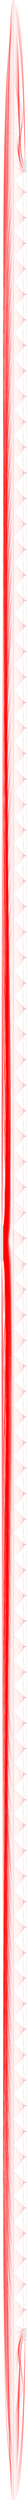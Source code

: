 strict graph BCG {
rankdir=LR;
splines=true;
ranksep="8 equally";
concentrate = true;
node [shape=rectangle];
subgraph cluster_G {
label = "G";
color=black;
rank="same"
G1 [label="G1(0)"];
G2 [label="G2(0)"];
G3 [label="G3(0)"];
G4 [label="G4(0)"];
G5 [label="G5(0)"];
G6 [label="G6(0)"];
G7 [label="G7(0)"];
G8 [label="G8(0)"];
G9 [label="G9(0)"];
G10 [label="G10(0)"];
G11 [label="G11(0)"];
G12 [label="G12(0)"];
G13 [label="G13(0)"];
G14 [label="G14(0)"];
G15 [label="G15(0)"];
G16 [label="G16(0)"];
G17 [label="G17(0)"];
G18 [label="G18(0)"];
G19 [label="G19(0)"];
G20 [label="G20(0)"];
}
subgraph cluster_P {
label = "P";
color="black";
rank="same"
P1 [label="P1(1620)"];
P2 [label="P2(1)"];
P3 [label="P3(5341)"];
P4 [label="P4(34)"];
P5 [label="P5(421)"];
P6 [label="P6(10)"];
P7 [label="P7(3789)"];
P8 [label="P8(2)"];
P9 [label="P9(34)"];
P10 [label="P10(17)"];
P11 [label="P11(19)"];
P12 [label="P12(5)"];
P13 [label="P13(386)"];
P14 [label="P14(2)"];
P15 [label="P15(34)"];
P16 [label="P16(17)"];
P17 [label="P17(19)"];
P18 [label="P18(5)"];
P19 [label="P19(386)"];
P20 [label="P20(2)"];
P21 [label="P21(34)"];
P22 [label="P22(17)"];
P23 [label="P23(19)"];
P24 [label="P24(5)"];
P25 [label="P25(553)"];
P26 [label="P26(2)"];
P27 [label="P27(29)"];
P28 [label="P28(5)"];
P29 [label="P29(19)"];
P30 [label="P30(5)"];
P31 [label="P31(386)"];
P32 [label="P32(2)"];
P33 [label="P33(34)"];
P34 [label="P34(17)"];
P35 [label="P35(19)"];
P36 [label="P36(5)"];
P37 [label="P37(386)"];
P38 [label="P38(2)"];
P39 [label="P39(34)"];
P40 [label="P40(17)"];
P41 [label="P41(19)"];
P42 [label="P42(5)"];
P43 [label="P43(593)"];
P44 [label="P44(2)"];
P45 [label="P45(34)"];
P46 [label="P46(17)"];
P47 [label="P47(19)"];
P48 [label="P48(5)"];
P49 [label="P49(386)"];
P50 [label="P50(2)"];
P51 [label="P51(34)"];
P52 [label="P52(17)"];
P53 [label="P53(19)"];
P54 [label="P54(5)"];
P55 [label="P55(386)"];
P56 [label="P56(2)"];
P57 [label="P57(34)"];
P58 [label="P58(17)"];
P59 [label="P59(19)"];
P60 [label="P60(5)"];
P61 [label="P61(585)"];
P62 [label="P62(2)"];
P63 [label="P63(34)"];
P64 [label="P64(17)"];
P65 [label="P65(19)"];
P66 [label="P66(5)"];
P67 [label="P67(330)"];
P68 [label="P68(2)"];
P69 [label="P69(26)"];
P70 [label="P70(1)"];
P71 [label="P71(19)"];
P72 [label="P72(5)"];
P73 [label="P73(386)"];
P74 [label="P74(2)"];
P75 [label="P75(34)"];
P76 [label="P76(17)"];
P77 [label="P77(19)"];
P78 [label="P78(5)"];
P79 [label="P79(594)"];
P80 [label="P80(2)"];
P81 [label="P81(34)"];
P82 [label="P82(17)"];
P83 [label="P83(19)"];
P84 [label="P84(5)"];
P85 [label="P85(386)"];
P86 [label="P86(2)"];
P87 [label="P87(34)"];
P88 [label="P88(17)"];
P89 [label="P89(19)"];
P90 [label="P90(5)"];
P91 [label="P91(386)"];
P92 [label="P92(2)"];
P93 [label="P93(34)"];
P94 [label="P94(17)"];
P95 [label="P95(19)"];
P96 [label="P96(62)"];
P97 [label="P97(147)"];
P98 [label="P98(10)"];
}
G1 -- P1[label="0.000",color="red",fontcolor="red"];
P2 -- G1  [dir="none",label="0.000",color="red",fontcolor="red"];
G1 -- P3[label="0.000",color="red",fontcolor="red"];
G1 -- P4[label="0.000",color="red",fontcolor="red"];
G1 -- P5[label="0.000",color="red",fontcolor="red"];
G1 -- P6[label="0.000",color="red",fontcolor="red"];
G1 -- P7[label="0.000",color="red",fontcolor="red"];
P8 -- G1  [dir="none",label="0.000",color="red",fontcolor="red"];
G1 -- P9[label="0.000",color="red",fontcolor="red"];
G1 -- P10[label="0.000",color="red",fontcolor="red"];
G1 -- P11[label="0.000",color="red",fontcolor="red"];
G1 -- P12[label="0.000",color="red",fontcolor="red"];
G1 -- P13[label="0.000",color="red",fontcolor="red"];
P14 -- G1  [dir="none",label="0.000",color="red",fontcolor="red"];
G1 -- P15[label="0.000",color="red",fontcolor="red"];
G1 -- P16[label="0.000",color="red",fontcolor="red"];
G1 -- P17[label="0.000",color="red",fontcolor="red"];
G1 -- P18[label="0.000",color="red",fontcolor="red"];
G1 -- P19[label="0.000",color="red",fontcolor="red"];
P20 -- G1  [dir="none",label="0.000",color="red",fontcolor="red"];
G1 -- P21[label="0.000",color="red",fontcolor="red"];
G1 -- P22[label="0.000",color="red",fontcolor="red"];
G1 -- P23[label="0.000",color="red",fontcolor="red"];
G1 -- P24[label="0.000",color="red",fontcolor="red"];
G1 -- P25[label="0.000",color="red",fontcolor="red"];
P26 -- G1  [dir="none",label="0.000",color="red",fontcolor="red"];
G1 -- P27[label="0.000",color="red",fontcolor="red"];
G1 -- P28[label="0.000",color="red",fontcolor="red"];
G1 -- P29[label="0.000",color="red",fontcolor="red"];
G1 -- P30[label="0.000",color="red",fontcolor="red"];
G1 -- P31[label="0.000",color="red",fontcolor="red"];
P32 -- G1  [dir="none",label="0.000",color="red",fontcolor="red"];
G1 -- P33[label="0.000",color="red",fontcolor="red"];
G1 -- P34[label="0.000",color="red",fontcolor="red"];
G1 -- P35[label="0.000",color="red",fontcolor="red"];
G1 -- P36[label="0.000",color="red",fontcolor="red"];
G1 -- P37[label="0.000",color="red",fontcolor="red"];
P38 -- G1  [dir="none",label="0.000",color="red",fontcolor="red"];
G1 -- P39[label="0.000",color="red",fontcolor="red"];
G1 -- P40[label="0.000",color="red",fontcolor="red"];
G1 -- P41[label="0.000",color="red",fontcolor="red"];
G1 -- P42[label="0.000",color="red",fontcolor="red"];
G1 -- P43[label="0.000",color="red",fontcolor="red"];
P44 -- G1  [dir="none",label="0.000",color="red",fontcolor="red"];
G1 -- P45[label="0.000",color="red",fontcolor="red"];
G1 -- P46[label="0.000",color="red",fontcolor="red"];
G1 -- P47[label="0.000",color="red",fontcolor="red"];
G1 -- P48[label="0.000",color="red",fontcolor="red"];
G1 -- P49[label="0.000",color="red",fontcolor="red"];
P50 -- G1  [dir="none",label="0.000",color="red",fontcolor="red"];
G1 -- P51[label="0.000",color="red",fontcolor="red"];
G1 -- P52[label="0.000",color="red",fontcolor="red"];
G1 -- P53[label="0.000",color="red",fontcolor="red"];
G1 -- P54[label="0.000",color="red",fontcolor="red"];
G1 -- P55[label="0.000",color="red",fontcolor="red"];
P56 -- G1  [dir="none",label="0.000",color="red",fontcolor="red"];
G1 -- P57[label="0.000",color="red",fontcolor="red"];
G1 -- P58[label="0.000",color="red",fontcolor="red"];
G1 -- P59[label="0.000",color="red",fontcolor="red"];
G1 -- P60[label="0.000",color="red",fontcolor="red"];
G1 -- P61[label="0.000",color="red",fontcolor="red"];
P62 -- G1  [dir="none",label="0.000",color="red",fontcolor="red"];
G1 -- P63[label="0.000",color="red",fontcolor="red"];
G1 -- P64[label="0.000",color="red",fontcolor="red"];
G1 -- P65[label="0.000",color="red",fontcolor="red"];
G1 -- P66[label="0.000",color="red",fontcolor="red"];
G1 -- P67[label="0.000",color="red",fontcolor="red"];
P68 -- G1  [dir="none",label="0.000",color="red",fontcolor="red"];
G1 -- P69[label="0.000",color="red",fontcolor="red"];
P70 -- G1  [dir="none",label="0.000",color="red",fontcolor="red"];
G1 -- P71[label="0.000",color="red",fontcolor="red"];
G1 -- P72[label="0.000",color="red",fontcolor="red"];
G1 -- P73[label="0.000",color="red",fontcolor="red"];
P74 -- G1  [dir="none",label="0.000",color="red",fontcolor="red"];
G1 -- P75[label="0.000",color="red",fontcolor="red"];
G1 -- P76[label="0.000",color="red",fontcolor="red"];
G1 -- P77[label="0.000",color="red",fontcolor="red"];
G1 -- P78[label="0.000",color="red",fontcolor="red"];
G1 -- P79[label="0.000",color="red",fontcolor="red"];
P80 -- G1  [dir="none",label="0.000",color="red",fontcolor="red"];
G1 -- P81[label="0.000",color="red",fontcolor="red"];
G1 -- P82[label="0.000",color="red",fontcolor="red"];
G1 -- P83[label="0.000",color="red",fontcolor="red"];
G1 -- P84[label="0.000",color="red",fontcolor="red"];
G1 -- P85[label="0.000",color="red",fontcolor="red"];
P86 -- G1  [dir="none",label="0.000",color="red",fontcolor="red"];
G1 -- P87[label="0.000",color="red",fontcolor="red"];
G1 -- P88[label="0.000",color="red",fontcolor="red"];
G1 -- P89[label="0.000",color="red",fontcolor="red"];
G1 -- P90[label="0.000",color="red",fontcolor="red"];
G1 -- P91[label="0.000",color="red",fontcolor="red"];
P92 -- G1  [dir="none",label="0.000",color="red",fontcolor="red"];
G1 -- P93[label="0.000",color="red",fontcolor="red"];
G1 -- P94[label="0.000",color="red",fontcolor="red"];
G1 -- P95[label="0.000",color="red",fontcolor="red"];
G1 -- P96[label="0.000",color="red",fontcolor="red"];
G1 -- P97[label="0.000",color="red",fontcolor="red"];
G1 -- P98[label="0.000",color="red",fontcolor="red"];
G2 -- P1[label="0.000",color="red",fontcolor="red"];
P2 -- G2  [dir="none",label="0.000",color="red",fontcolor="red"];
G2 -- P3[label="0.000",color="red",fontcolor="red"];
G2 -- P4[label="0.000",color="red",fontcolor="red"];
G2 -- P5[label="0.000",color="red",fontcolor="red"];
G2 -- P6[label="0.000",color="red",fontcolor="red"];
G2 -- P7[label="0.000",color="red",fontcolor="red"];
P8 -- G2  [dir="none",label="0.000",color="red",fontcolor="red"];
G2 -- P9[label="0.000",color="red",fontcolor="red"];
G2 -- P10[label="0.000",color="red",fontcolor="red"];
G2 -- P11[label="0.000",color="red",fontcolor="red"];
G2 -- P12[label="0.000",color="red",fontcolor="red"];
G2 -- P13[label="0.000",color="red",fontcolor="red"];
P14 -- G2  [dir="none",label="0.000",color="red",fontcolor="red"];
G2 -- P15[label="0.000",color="red",fontcolor="red"];
G2 -- P16[label="0.000",color="red",fontcolor="red"];
G2 -- P17[label="0.000",color="red",fontcolor="red"];
G2 -- P18[label="0.000",color="red",fontcolor="red"];
G2 -- P19[label="0.000",color="red",fontcolor="red"];
P20 -- G2  [dir="none",label="0.000",color="red",fontcolor="red"];
G2 -- P21[label="0.000",color="red",fontcolor="red"];
G2 -- P22[label="0.000",color="red",fontcolor="red"];
G2 -- P23[label="0.000",color="red",fontcolor="red"];
G2 -- P24[label="0.000",color="red",fontcolor="red"];
G2 -- P25[label="0.000",color="red",fontcolor="red"];
P26 -- G2  [dir="none",label="0.000",color="red",fontcolor="red"];
G2 -- P27[label="0.000",color="red",fontcolor="red"];
G2 -- P28[label="0.000",color="red",fontcolor="red"];
G2 -- P29[label="0.000",color="red",fontcolor="red"];
G2 -- P30[label="0.000",color="red",fontcolor="red"];
G2 -- P31[label="0.000",color="red",fontcolor="red"];
P32 -- G2  [dir="none",label="0.000",color="red",fontcolor="red"];
G2 -- P33[label="0.000",color="red",fontcolor="red"];
G2 -- P34[label="0.000",color="red",fontcolor="red"];
G2 -- P35[label="0.000",color="red",fontcolor="red"];
G2 -- P36[label="0.000",color="red",fontcolor="red"];
G2 -- P37[label="0.000",color="red",fontcolor="red"];
P38 -- G2  [dir="none",label="0.000",color="red",fontcolor="red"];
G2 -- P39[label="0.000",color="red",fontcolor="red"];
G2 -- P40[label="0.000",color="red",fontcolor="red"];
G2 -- P41[label="0.000",color="red",fontcolor="red"];
G2 -- P42[label="0.000",color="red",fontcolor="red"];
G2 -- P43[label="0.000",color="red",fontcolor="red"];
P44 -- G2  [dir="none",label="0.000",color="red",fontcolor="red"];
G2 -- P45[label="0.000",color="red",fontcolor="red"];
G2 -- P46[label="0.000",color="red",fontcolor="red"];
G2 -- P47[label="0.000",color="red",fontcolor="red"];
G2 -- P48[label="0.000",color="red",fontcolor="red"];
G2 -- P49[label="0.000",color="red",fontcolor="red"];
P50 -- G2  [dir="none",label="0.000",color="red",fontcolor="red"];
G2 -- P51[label="0.000",color="red",fontcolor="red"];
G2 -- P52[label="0.000",color="red",fontcolor="red"];
G2 -- P53[label="0.000",color="red",fontcolor="red"];
G2 -- P54[label="0.000",color="red",fontcolor="red"];
G2 -- P55[label="0.000",color="red",fontcolor="red"];
P56 -- G2  [dir="none",label="0.000",color="red",fontcolor="red"];
G2 -- P57[label="0.000",color="red",fontcolor="red"];
G2 -- P58[label="0.000",color="red",fontcolor="red"];
G2 -- P59[label="0.000",color="red",fontcolor="red"];
G2 -- P60[label="0.000",color="red",fontcolor="red"];
G2 -- P61[label="0.000",color="red",fontcolor="red"];
P62 -- G2  [dir="none",label="0.000",color="red",fontcolor="red"];
G2 -- P63[label="0.000",color="red",fontcolor="red"];
G2 -- P64[label="0.000",color="red",fontcolor="red"];
G2 -- P65[label="0.000",color="red",fontcolor="red"];
G2 -- P66[label="0.000",color="red",fontcolor="red"];
G2 -- P67[label="0.000",color="red",fontcolor="red"];
P68 -- G2  [dir="none",label="0.000",color="red",fontcolor="red"];
G2 -- P69[label="0.000",color="red",fontcolor="red"];
P70 -- G2  [dir="none",label="0.000",color="red",fontcolor="red"];
G2 -- P71[label="0.000",color="red",fontcolor="red"];
G2 -- P72[label="0.000",color="red",fontcolor="red"];
G2 -- P73[label="0.000",color="red",fontcolor="red"];
P74 -- G2  [dir="none",label="0.000",color="red",fontcolor="red"];
G2 -- P75[label="0.000",color="red",fontcolor="red"];
G2 -- P76[label="0.000",color="red",fontcolor="red"];
G2 -- P77[label="0.000",color="red",fontcolor="red"];
G2 -- P78[label="0.000",color="red",fontcolor="red"];
G2 -- P79[label="0.000",color="red",fontcolor="red"];
P80 -- G2  [dir="none",label="0.000",color="red",fontcolor="red"];
G2 -- P81[label="0.000",color="red",fontcolor="red"];
G2 -- P82[label="0.000",color="red",fontcolor="red"];
G2 -- P83[label="0.000",color="red",fontcolor="red"];
G2 -- P84[label="0.000",color="red",fontcolor="red"];
G2 -- P85[label="0.000",color="red",fontcolor="red"];
P86 -- G2  [dir="none",label="0.000",color="red",fontcolor="red"];
G2 -- P87[label="0.000",color="red",fontcolor="red"];
G2 -- P88[label="0.000",color="red",fontcolor="red"];
G2 -- P89[label="0.000",color="red",fontcolor="red"];
G2 -- P90[label="0.000",color="red",fontcolor="red"];
G2 -- P91[label="0.000",color="red",fontcolor="red"];
P92 -- G2  [dir="none",label="0.000",color="red",fontcolor="red"];
G2 -- P93[label="0.000",color="red",fontcolor="red"];
G2 -- P94[label="0.000",color="red",fontcolor="red"];
G2 -- P95[label="0.000",color="red",fontcolor="red"];
G2 -- P96[label="0.000",color="red",fontcolor="red"];
G2 -- P97[label="0.000",color="red",fontcolor="red"];
G2 -- P98[label="0.000",color="red",fontcolor="red"];
G3 -- P1[label="0.000",color="red",fontcolor="red"];
P2 -- G3  [dir="none",label="0.000",color="red",fontcolor="red"];
G3 -- P3[label="0.000",color="red",fontcolor="red"];
G3 -- P4[label="0.000",color="red",fontcolor="red"];
G3 -- P5[label="0.000",color="red",fontcolor="red"];
G3 -- P6[label="0.000",color="red",fontcolor="red"];
G3 -- P7[label="0.000",color="red",fontcolor="red"];
P8 -- G3  [dir="none",label="0.000",color="red",fontcolor="red"];
G3 -- P9[label="0.000",color="red",fontcolor="red"];
G3 -- P10[label="0.000",color="red",fontcolor="red"];
G3 -- P11[label="0.000",color="red",fontcolor="red"];
G3 -- P12[label="0.000",color="red",fontcolor="red"];
G3 -- P13[label="0.000",color="red",fontcolor="red"];
P14 -- G3  [dir="none",label="0.000",color="red",fontcolor="red"];
G3 -- P15[label="0.000",color="red",fontcolor="red"];
G3 -- P16[label="0.000",color="red",fontcolor="red"];
G3 -- P17[label="0.000",color="red",fontcolor="red"];
G3 -- P18[label="0.000",color="red",fontcolor="red"];
G3 -- P19[label="0.000",color="red",fontcolor="red"];
P20 -- G3  [dir="none",label="0.000",color="red",fontcolor="red"];
G3 -- P21[label="0.000",color="red",fontcolor="red"];
G3 -- P22[label="0.000",color="red",fontcolor="red"];
G3 -- P23[label="0.000",color="red",fontcolor="red"];
G3 -- P24[label="0.000",color="red",fontcolor="red"];
G3 -- P25[label="0.000",color="red",fontcolor="red"];
P26 -- G3  [dir="none",label="0.000",color="red",fontcolor="red"];
G3 -- P27[label="0.000",color="red",fontcolor="red"];
G3 -- P28[label="0.000",color="red",fontcolor="red"];
G3 -- P29[label="0.000",color="red",fontcolor="red"];
G3 -- P30[label="0.000",color="red",fontcolor="red"];
G3 -- P31[label="0.000",color="red",fontcolor="red"];
P32 -- G3  [dir="none",label="0.000",color="red",fontcolor="red"];
G3 -- P33[label="0.000",color="red",fontcolor="red"];
G3 -- P34[label="0.000",color="red",fontcolor="red"];
G3 -- P35[label="0.000",color="red",fontcolor="red"];
G3 -- P36[label="0.000",color="red",fontcolor="red"];
G3 -- P37[label="0.000",color="red",fontcolor="red"];
P38 -- G3  [dir="none",label="0.000",color="red",fontcolor="red"];
G3 -- P39[label="0.000",color="red",fontcolor="red"];
G3 -- P40[label="0.000",color="red",fontcolor="red"];
G3 -- P41[label="0.000",color="red",fontcolor="red"];
G3 -- P42[label="0.000",color="red",fontcolor="red"];
G3 -- P43[label="0.000",color="red",fontcolor="red"];
P44 -- G3  [dir="none",label="0.000",color="red",fontcolor="red"];
G3 -- P45[label="0.000",color="red",fontcolor="red"];
G3 -- P46[label="0.000",color="red",fontcolor="red"];
G3 -- P47[label="0.000",color="red",fontcolor="red"];
G3 -- P48[label="0.000",color="red",fontcolor="red"];
G3 -- P49[label="0.000",color="red",fontcolor="red"];
P50 -- G3  [dir="none",label="0.000",color="red",fontcolor="red"];
G3 -- P51[label="0.000",color="red",fontcolor="red"];
G3 -- P52[label="0.000",color="red",fontcolor="red"];
G3 -- P53[label="0.000",color="red",fontcolor="red"];
G3 -- P54[label="0.000",color="red",fontcolor="red"];
G3 -- P55[label="0.000",color="red",fontcolor="red"];
P56 -- G3  [dir="none",label="0.000",color="red",fontcolor="red"];
G3 -- P57[label="0.000",color="red",fontcolor="red"];
G3 -- P58[label="0.000",color="red",fontcolor="red"];
G3 -- P59[label="0.000",color="red",fontcolor="red"];
G3 -- P60[label="0.000",color="red",fontcolor="red"];
G3 -- P61[label="0.000",color="red",fontcolor="red"];
P62 -- G3  [dir="none",label="0.000",color="red",fontcolor="red"];
G3 -- P63[label="0.000",color="red",fontcolor="red"];
G3 -- P64[label="0.000",color="red",fontcolor="red"];
G3 -- P65[label="0.000",color="red",fontcolor="red"];
G3 -- P66[label="0.000",color="red",fontcolor="red"];
G3 -- P67[label="0.000",color="red",fontcolor="red"];
P68 -- G3  [dir="none",label="0.000",color="red",fontcolor="red"];
G3 -- P69[label="0.000",color="red",fontcolor="red"];
P70 -- G3  [dir="none",label="0.000",color="red",fontcolor="red"];
G3 -- P71[label="0.000",color="red",fontcolor="red"];
G3 -- P72[label="0.000",color="red",fontcolor="red"];
G3 -- P73[label="0.000",color="red",fontcolor="red"];
P74 -- G3  [dir="none",label="0.000",color="red",fontcolor="red"];
G3 -- P75[label="0.000",color="red",fontcolor="red"];
G3 -- P76[label="0.000",color="red",fontcolor="red"];
G3 -- P77[label="0.000",color="red",fontcolor="red"];
G3 -- P78[label="0.000",color="red",fontcolor="red"];
G3 -- P79[label="0.000",color="red",fontcolor="red"];
P80 -- G3  [dir="none",label="0.000",color="red",fontcolor="red"];
G3 -- P81[label="0.000",color="red",fontcolor="red"];
G3 -- P82[label="0.000",color="red",fontcolor="red"];
G3 -- P83[label="0.000",color="red",fontcolor="red"];
G3 -- P84[label="0.000",color="red",fontcolor="red"];
G3 -- P85[label="0.000",color="red",fontcolor="red"];
P86 -- G3  [dir="none",label="0.000",color="red",fontcolor="red"];
G3 -- P87[label="0.000",color="red",fontcolor="red"];
G3 -- P88[label="0.000",color="red",fontcolor="red"];
G3 -- P89[label="0.000",color="red",fontcolor="red"];
G3 -- P90[label="0.000",color="red",fontcolor="red"];
G3 -- P91[label="0.000",color="red",fontcolor="red"];
P92 -- G3  [dir="none",label="0.000",color="red",fontcolor="red"];
G3 -- P93[label="0.000",color="red",fontcolor="red"];
G3 -- P94[label="0.000",color="red",fontcolor="red"];
G3 -- P95[label="0.000",color="red",fontcolor="red"];
G3 -- P96[label="0.000",color="red",fontcolor="red"];
G3 -- P97[label="0.000",color="red",fontcolor="red"];
G3 -- P98[label="0.000",color="red",fontcolor="red"];
G4 -- P1[label="0.000",color="red",fontcolor="red"];
P2 -- G4  [dir="none",label="0.000",color="red",fontcolor="red"];
G4 -- P3[label="0.000",color="red",fontcolor="red"];
G4 -- P4[label="0.000",color="red",fontcolor="red"];
G4 -- P5[label="0.000",color="red",fontcolor="red"];
G4 -- P6[label="0.000",color="red",fontcolor="red"];
G4 -- P7[label="0.000",color="red",fontcolor="red"];
P8 -- G4  [dir="none",label="0.000",color="red",fontcolor="red"];
G4 -- P9[label="0.000",color="red",fontcolor="red"];
G4 -- P10[label="0.000",color="red",fontcolor="red"];
G4 -- P11[label="0.000",color="red",fontcolor="red"];
G4 -- P12[label="0.000",color="red",fontcolor="red"];
G4 -- P13[label="0.000",color="red",fontcolor="red"];
P14 -- G4  [dir="none",label="0.000",color="red",fontcolor="red"];
G4 -- P15[label="0.000",color="red",fontcolor="red"];
G4 -- P16[label="0.000",color="red",fontcolor="red"];
G4 -- P17[label="0.000",color="red",fontcolor="red"];
G4 -- P18[label="0.000",color="red",fontcolor="red"];
G4 -- P19[label="0.000",color="red",fontcolor="red"];
P20 -- G4  [dir="none",label="0.000",color="red",fontcolor="red"];
G4 -- P21[label="0.000",color="red",fontcolor="red"];
G4 -- P22[label="0.000",color="red",fontcolor="red"];
G4 -- P23[label="0.000",color="red",fontcolor="red"];
G4 -- P24[label="0.000",color="red",fontcolor="red"];
G4 -- P25[label="0.000",color="red",fontcolor="red"];
P26 -- G4  [dir="none",label="0.000",color="red",fontcolor="red"];
G4 -- P27[label="0.000",color="red",fontcolor="red"];
G4 -- P28[label="0.000",color="red",fontcolor="red"];
G4 -- P29[label="0.000",color="red",fontcolor="red"];
G4 -- P30[label="0.000",color="red",fontcolor="red"];
G4 -- P31[label="0.000",color="red",fontcolor="red"];
P32 -- G4  [dir="none",label="0.000",color="red",fontcolor="red"];
G4 -- P33[label="0.000",color="red",fontcolor="red"];
G4 -- P34[label="0.000",color="red",fontcolor="red"];
G4 -- P35[label="0.000",color="red",fontcolor="red"];
G4 -- P36[label="0.000",color="red",fontcolor="red"];
G4 -- P37[label="0.000",color="red",fontcolor="red"];
P38 -- G4  [dir="none",label="0.000",color="red",fontcolor="red"];
G4 -- P39[label="0.000",color="red",fontcolor="red"];
G4 -- P40[label="0.000",color="red",fontcolor="red"];
G4 -- P41[label="0.000",color="red",fontcolor="red"];
G4 -- P42[label="0.000",color="red",fontcolor="red"];
G4 -- P43[label="0.000",color="red",fontcolor="red"];
P44 -- G4  [dir="none",label="0.000",color="red",fontcolor="red"];
G4 -- P45[label="0.000",color="red",fontcolor="red"];
G4 -- P46[label="0.000",color="red",fontcolor="red"];
G4 -- P47[label="0.000",color="red",fontcolor="red"];
G4 -- P48[label="0.000",color="red",fontcolor="red"];
G4 -- P49[label="0.000",color="red",fontcolor="red"];
P50 -- G4  [dir="none",label="0.000",color="red",fontcolor="red"];
G4 -- P51[label="0.000",color="red",fontcolor="red"];
G4 -- P52[label="0.000",color="red",fontcolor="red"];
G4 -- P53[label="0.000",color="red",fontcolor="red"];
G4 -- P54[label="0.000",color="red",fontcolor="red"];
G4 -- P55[label="0.000",color="red",fontcolor="red"];
P56 -- G4  [dir="none",label="0.000",color="red",fontcolor="red"];
G4 -- P57[label="0.000",color="red",fontcolor="red"];
G4 -- P58[label="0.000",color="red",fontcolor="red"];
G4 -- P59[label="0.000",color="red",fontcolor="red"];
G4 -- P60[label="0.000",color="red",fontcolor="red"];
G4 -- P61[label="0.000",color="red",fontcolor="red"];
P62 -- G4  [dir="none",label="0.000",color="red",fontcolor="red"];
G4 -- P63[label="0.000",color="red",fontcolor="red"];
G4 -- P64[label="0.000",color="red",fontcolor="red"];
G4 -- P65[label="0.000",color="red",fontcolor="red"];
G4 -- P66[label="0.000",color="red",fontcolor="red"];
G4 -- P67[label="0.000",color="red",fontcolor="red"];
P68 -- G4  [dir="none",label="0.000",color="red",fontcolor="red"];
G4 -- P69[label="0.000",color="red",fontcolor="red"];
P70 -- G4  [dir="none",label="0.000",color="red",fontcolor="red"];
G4 -- P71[label="0.000",color="red",fontcolor="red"];
G4 -- P72[label="0.000",color="red",fontcolor="red"];
G4 -- P73[label="0.000",color="red",fontcolor="red"];
P74 -- G4  [dir="none",label="0.000",color="red",fontcolor="red"];
G4 -- P75[label="0.000",color="red",fontcolor="red"];
G4 -- P76[label="0.000",color="red",fontcolor="red"];
G4 -- P77[label="0.000",color="red",fontcolor="red"];
G4 -- P78[label="0.000",color="red",fontcolor="red"];
G4 -- P79[label="0.000",color="red",fontcolor="red"];
P80 -- G4  [dir="none",label="0.000",color="red",fontcolor="red"];
G4 -- P81[label="0.000",color="red",fontcolor="red"];
G4 -- P82[label="0.000",color="red",fontcolor="red"];
G4 -- P83[label="0.000",color="red",fontcolor="red"];
G4 -- P84[label="0.000",color="red",fontcolor="red"];
G4 -- P85[label="0.000",color="red",fontcolor="red"];
P86 -- G4  [dir="none",label="0.000",color="red",fontcolor="red"];
G4 -- P87[label="0.000",color="red",fontcolor="red"];
G4 -- P88[label="0.000",color="red",fontcolor="red"];
G4 -- P89[label="0.000",color="red",fontcolor="red"];
G4 -- P90[label="0.000",color="red",fontcolor="red"];
G4 -- P91[label="0.000",color="red",fontcolor="red"];
P92 -- G4  [dir="none",label="0.000",color="red",fontcolor="red"];
G4 -- P93[label="0.000",color="red",fontcolor="red"];
G4 -- P94[label="0.000",color="red",fontcolor="red"];
G4 -- P95[label="0.000",color="red",fontcolor="red"];
G4 -- P96[label="0.000",color="red",fontcolor="red"];
G4 -- P97[label="0.000",color="red",fontcolor="red"];
G4 -- P98[label="0.000",color="red",fontcolor="red"];
G5 -- P1[label="0.000",color="red",fontcolor="red"];
P2 -- G5  [dir="none",label="0.000",color="red",fontcolor="red"];
G5 -- P3[label="0.000",color="red",fontcolor="red"];
G5 -- P4[label="0.000",color="red",fontcolor="red"];
G5 -- P5[label="0.000",color="red",fontcolor="red"];
G5 -- P6[label="0.000",color="red",fontcolor="red"];
G5 -- P7[label="0.000",color="red",fontcolor="red"];
P8 -- G5  [dir="none",label="0.000",color="red",fontcolor="red"];
G5 -- P9[label="0.000",color="red",fontcolor="red"];
G5 -- P10[label="0.000",color="red",fontcolor="red"];
G5 -- P11[label="0.000",color="red",fontcolor="red"];
G5 -- P12[label="0.000",color="red",fontcolor="red"];
G5 -- P13[label="0.000",color="red",fontcolor="red"];
P14 -- G5  [dir="none",label="0.000",color="red",fontcolor="red"];
G5 -- P15[label="0.000",color="red",fontcolor="red"];
G5 -- P16[label="0.000",color="red",fontcolor="red"];
G5 -- P17[label="0.000",color="red",fontcolor="red"];
G5 -- P18[label="0.000",color="red",fontcolor="red"];
G5 -- P19[label="0.000",color="red",fontcolor="red"];
P20 -- G5  [dir="none",label="0.000",color="red",fontcolor="red"];
G5 -- P21[label="0.000",color="red",fontcolor="red"];
G5 -- P22[label="0.000",color="red",fontcolor="red"];
G5 -- P23[label="0.000",color="red",fontcolor="red"];
G5 -- P24[label="0.000",color="red",fontcolor="red"];
G5 -- P25[label="0.000",color="red",fontcolor="red"];
P26 -- G5  [dir="none",label="0.000",color="red",fontcolor="red"];
G5 -- P27[label="0.000",color="red",fontcolor="red"];
G5 -- P28[label="0.000",color="red",fontcolor="red"];
G5 -- P29[label="0.000",color="red",fontcolor="red"];
G5 -- P30[label="0.000",color="red",fontcolor="red"];
G5 -- P31[label="0.000",color="red",fontcolor="red"];
P32 -- G5  [dir="none",label="0.000",color="red",fontcolor="red"];
G5 -- P33[label="0.000",color="red",fontcolor="red"];
G5 -- P34[label="0.000",color="red",fontcolor="red"];
G5 -- P35[label="0.000",color="red",fontcolor="red"];
G5 -- P36[label="0.000",color="red",fontcolor="red"];
G5 -- P37[label="0.000",color="red",fontcolor="red"];
P38 -- G5  [dir="none",label="0.000",color="red",fontcolor="red"];
G5 -- P39[label="0.000",color="red",fontcolor="red"];
G5 -- P40[label="0.000",color="red",fontcolor="red"];
G5 -- P41[label="0.000",color="red",fontcolor="red"];
G5 -- P42[label="0.000",color="red",fontcolor="red"];
G5 -- P43[label="0.000",color="red",fontcolor="red"];
P44 -- G5  [dir="none",label="0.000",color="red",fontcolor="red"];
G5 -- P45[label="0.000",color="red",fontcolor="red"];
G5 -- P46[label="0.000",color="red",fontcolor="red"];
G5 -- P47[label="0.000",color="red",fontcolor="red"];
G5 -- P48[label="0.000",color="red",fontcolor="red"];
G5 -- P49[label="0.000",color="red",fontcolor="red"];
P50 -- G5  [dir="none",label="0.000",color="red",fontcolor="red"];
G5 -- P51[label="0.000",color="red",fontcolor="red"];
G5 -- P52[label="0.000",color="red",fontcolor="red"];
G5 -- P53[label="0.000",color="red",fontcolor="red"];
G5 -- P54[label="0.000",color="red",fontcolor="red"];
G5 -- P55[label="0.000",color="red",fontcolor="red"];
P56 -- G5  [dir="none",label="0.000",color="red",fontcolor="red"];
G5 -- P57[label="0.000",color="red",fontcolor="red"];
G5 -- P58[label="0.000",color="red",fontcolor="red"];
G5 -- P59[label="0.000",color="red",fontcolor="red"];
G5 -- P60[label="0.000",color="red",fontcolor="red"];
G5 -- P61[label="0.000",color="red",fontcolor="red"];
P62 -- G5  [dir="none",label="0.000",color="red",fontcolor="red"];
G5 -- P63[label="0.000",color="red",fontcolor="red"];
G5 -- P64[label="0.000",color="red",fontcolor="red"];
G5 -- P65[label="0.000",color="red",fontcolor="red"];
G5 -- P66[label="0.000",color="red",fontcolor="red"];
G5 -- P67[label="0.000",color="red",fontcolor="red"];
P68 -- G5  [dir="none",label="0.000",color="red",fontcolor="red"];
G5 -- P69[label="0.000",color="red",fontcolor="red"];
P70 -- G5  [dir="none",label="0.000",color="red",fontcolor="red"];
G5 -- P71[label="0.000",color="red",fontcolor="red"];
G5 -- P72[label="0.000",color="red",fontcolor="red"];
G5 -- P73[label="0.000",color="red",fontcolor="red"];
P74 -- G5  [dir="none",label="0.000",color="red",fontcolor="red"];
G5 -- P75[label="0.000",color="red",fontcolor="red"];
G5 -- P76[label="0.000",color="red",fontcolor="red"];
G5 -- P77[label="0.000",color="red",fontcolor="red"];
G5 -- P78[label="0.000",color="red",fontcolor="red"];
G5 -- P79[label="0.000",color="red",fontcolor="red"];
P80 -- G5  [dir="none",label="0.000",color="red",fontcolor="red"];
G5 -- P81[label="0.000",color="red",fontcolor="red"];
G5 -- P82[label="0.000",color="red",fontcolor="red"];
G5 -- P83[label="0.000",color="red",fontcolor="red"];
G5 -- P84[label="0.000",color="red",fontcolor="red"];
G5 -- P85[label="0.000",color="red",fontcolor="red"];
P86 -- G5  [dir="none",label="0.000",color="red",fontcolor="red"];
G5 -- P87[label="0.000",color="red",fontcolor="red"];
G5 -- P88[label="0.000",color="red",fontcolor="red"];
G5 -- P89[label="0.000",color="red",fontcolor="red"];
G5 -- P90[label="0.000",color="red",fontcolor="red"];
G5 -- P91[label="0.000",color="red",fontcolor="red"];
P92 -- G5  [dir="none",label="0.000",color="red",fontcolor="red"];
G5 -- P93[label="0.000",color="red",fontcolor="red"];
G5 -- P94[label="0.000",color="red",fontcolor="red"];
G5 -- P95[label="0.000",color="red",fontcolor="red"];
G5 -- P96[label="0.000",color="red",fontcolor="red"];
G5 -- P97[label="0.000",color="red",fontcolor="red"];
G5 -- P98[label="0.000",color="red",fontcolor="red"];
G6 -- P1[label="0.000",color="red",fontcolor="red"];
P2 -- G6  [dir="none",label="0.000",color="red",fontcolor="red"];
G6 -- P3[label="0.000",color="red",fontcolor="red"];
G6 -- P4[label="0.000",color="red",fontcolor="red"];
G6 -- P5[label="0.000",color="red",fontcolor="red"];
G6 -- P6[label="0.000",color="red",fontcolor="red"];
G6 -- P7[label="0.000",color="red",fontcolor="red"];
P8 -- G6  [dir="none",label="0.000",color="red",fontcolor="red"];
G6 -- P9[label="0.000",color="red",fontcolor="red"];
G6 -- P10[label="0.000",color="red",fontcolor="red"];
G6 -- P11[label="0.000",color="red",fontcolor="red"];
G6 -- P12[label="0.000",color="red",fontcolor="red"];
G6 -- P13[label="0.000",color="red",fontcolor="red"];
P14 -- G6  [dir="none",label="0.000",color="red",fontcolor="red"];
G6 -- P15[label="0.000",color="red",fontcolor="red"];
G6 -- P16[label="0.000",color="red",fontcolor="red"];
G6 -- P17[label="0.000",color="red",fontcolor="red"];
G6 -- P18[label="0.000",color="red",fontcolor="red"];
G6 -- P19[label="0.000",color="red",fontcolor="red"];
P20 -- G6  [dir="none",label="0.000",color="red",fontcolor="red"];
G6 -- P21[label="0.000",color="red",fontcolor="red"];
G6 -- P22[label="0.000",color="red",fontcolor="red"];
G6 -- P23[label="0.000",color="red",fontcolor="red"];
G6 -- P24[label="0.000",color="red",fontcolor="red"];
G6 -- P25[label="0.000",color="red",fontcolor="red"];
P26 -- G6  [dir="none",label="0.000",color="red",fontcolor="red"];
G6 -- P27[label="0.000",color="red",fontcolor="red"];
G6 -- P28[label="0.000",color="red",fontcolor="red"];
G6 -- P29[label="0.000",color="red",fontcolor="red"];
G6 -- P30[label="0.000",color="red",fontcolor="red"];
G6 -- P31[label="0.000",color="red",fontcolor="red"];
P32 -- G6  [dir="none",label="0.000",color="red",fontcolor="red"];
G6 -- P33[label="0.000",color="red",fontcolor="red"];
G6 -- P34[label="0.000",color="red",fontcolor="red"];
G6 -- P35[label="0.000",color="red",fontcolor="red"];
G6 -- P36[label="0.000",color="red",fontcolor="red"];
G6 -- P37[label="0.000",color="red",fontcolor="red"];
P38 -- G6  [dir="none",label="0.000",color="red",fontcolor="red"];
G6 -- P39[label="0.000",color="red",fontcolor="red"];
G6 -- P40[label="0.000",color="red",fontcolor="red"];
G6 -- P41[label="0.000",color="red",fontcolor="red"];
G6 -- P42[label="0.000",color="red",fontcolor="red"];
G6 -- P43[label="0.000",color="red",fontcolor="red"];
P44 -- G6  [dir="none",label="0.000",color="red",fontcolor="red"];
G6 -- P45[label="0.000",color="red",fontcolor="red"];
G6 -- P46[label="0.000",color="red",fontcolor="red"];
G6 -- P47[label="0.000",color="red",fontcolor="red"];
G6 -- P48[label="0.000",color="red",fontcolor="red"];
G6 -- P49[label="0.000",color="red",fontcolor="red"];
P50 -- G6  [dir="none",label="0.000",color="red",fontcolor="red"];
G6 -- P51[label="0.000",color="red",fontcolor="red"];
G6 -- P52[label="0.000",color="red",fontcolor="red"];
G6 -- P53[label="0.000",color="red",fontcolor="red"];
G6 -- P54[label="0.000",color="red",fontcolor="red"];
G6 -- P55[label="0.000",color="red",fontcolor="red"];
P56 -- G6  [dir="none",label="0.000",color="red",fontcolor="red"];
G6 -- P57[label="0.000",color="red",fontcolor="red"];
G6 -- P58[label="0.000",color="red",fontcolor="red"];
G6 -- P59[label="0.000",color="red",fontcolor="red"];
G6 -- P60[label="0.000",color="red",fontcolor="red"];
G6 -- P61[label="0.000",color="red",fontcolor="red"];
P62 -- G6  [dir="none",label="0.000",color="red",fontcolor="red"];
G6 -- P63[label="0.000",color="red",fontcolor="red"];
G6 -- P64[label="0.000",color="red",fontcolor="red"];
G6 -- P65[label="0.000",color="red",fontcolor="red"];
G6 -- P66[label="0.000",color="red",fontcolor="red"];
G6 -- P67[label="0.000",color="red",fontcolor="red"];
P68 -- G6  [dir="none",label="0.000",color="red",fontcolor="red"];
G6 -- P69[label="0.000",color="red",fontcolor="red"];
P70 -- G6  [dir="none",label="0.000",color="red",fontcolor="red"];
G6 -- P71[label="0.000",color="red",fontcolor="red"];
G6 -- P72[label="0.000",color="red",fontcolor="red"];
G6 -- P73[label="0.000",color="red",fontcolor="red"];
P74 -- G6  [dir="none",label="0.000",color="red",fontcolor="red"];
G6 -- P75[label="0.000",color="red",fontcolor="red"];
G6 -- P76[label="0.000",color="red",fontcolor="red"];
G6 -- P77[label="0.000",color="red",fontcolor="red"];
G6 -- P78[label="0.000",color="red",fontcolor="red"];
G6 -- P79[label="0.000",color="red",fontcolor="red"];
P80 -- G6  [dir="none",label="0.000",color="red",fontcolor="red"];
G6 -- P81[label="0.000",color="red",fontcolor="red"];
G6 -- P82[label="0.000",color="red",fontcolor="red"];
G6 -- P83[label="0.000",color="red",fontcolor="red"];
G6 -- P84[label="0.000",color="red",fontcolor="red"];
G6 -- P85[label="0.000",color="red",fontcolor="red"];
P86 -- G6  [dir="none",label="0.000",color="red",fontcolor="red"];
G6 -- P87[label="0.000",color="red",fontcolor="red"];
G6 -- P88[label="0.000",color="red",fontcolor="red"];
G6 -- P89[label="0.000",color="red",fontcolor="red"];
G6 -- P90[label="0.000",color="red",fontcolor="red"];
G6 -- P91[label="0.000",color="red",fontcolor="red"];
P92 -- G6  [dir="none",label="0.000",color="red",fontcolor="red"];
G6 -- P93[label="0.000",color="red",fontcolor="red"];
G6 -- P94[label="0.000",color="red",fontcolor="red"];
G6 -- P95[label="0.000",color="red",fontcolor="red"];
G6 -- P96[label="0.000",color="red",fontcolor="red"];
G6 -- P97[label="0.000",color="red",fontcolor="red"];
G6 -- P98[label="0.000",color="red",fontcolor="red"];
G7 -- P1[label="0.000",color="red",fontcolor="red"];
P2 -- G7  [dir="none",label="0.000",color="red",fontcolor="red"];
G7 -- P3[label="0.000",color="red",fontcolor="red"];
G7 -- P4[label="0.000",color="red",fontcolor="red"];
G7 -- P5[label="0.000",color="red",fontcolor="red"];
G7 -- P6[label="0.000",color="red",fontcolor="red"];
G7 -- P7[label="0.000",color="red",fontcolor="red"];
P8 -- G7  [dir="none",label="0.000",color="red",fontcolor="red"];
G7 -- P9[label="0.000",color="red",fontcolor="red"];
G7 -- P10[label="0.000",color="red",fontcolor="red"];
G7 -- P11[label="0.000",color="red",fontcolor="red"];
G7 -- P12[label="0.000",color="red",fontcolor="red"];
G7 -- P13[label="0.000",color="red",fontcolor="red"];
P14 -- G7  [dir="none",label="0.000",color="red",fontcolor="red"];
G7 -- P15[label="0.000",color="red",fontcolor="red"];
G7 -- P16[label="0.000",color="red",fontcolor="red"];
G7 -- P17[label="0.000",color="red",fontcolor="red"];
G7 -- P18[label="0.000",color="red",fontcolor="red"];
G7 -- P19[label="0.000",color="red",fontcolor="red"];
P20 -- G7  [dir="none",label="0.000",color="red",fontcolor="red"];
G7 -- P21[label="0.000",color="red",fontcolor="red"];
G7 -- P22[label="0.000",color="red",fontcolor="red"];
G7 -- P23[label="0.000",color="red",fontcolor="red"];
G7 -- P24[label="0.000",color="red",fontcolor="red"];
G7 -- P25[label="0.000",color="red",fontcolor="red"];
P26 -- G7  [dir="none",label="0.000",color="red",fontcolor="red"];
G7 -- P27[label="0.000",color="red",fontcolor="red"];
G7 -- P28[label="0.000",color="red",fontcolor="red"];
G7 -- P29[label="0.000",color="red",fontcolor="red"];
G7 -- P30[label="0.000",color="red",fontcolor="red"];
G7 -- P31[label="0.000",color="red",fontcolor="red"];
P32 -- G7  [dir="none",label="0.000",color="red",fontcolor="red"];
G7 -- P33[label="0.000",color="red",fontcolor="red"];
G7 -- P34[label="0.000",color="red",fontcolor="red"];
G7 -- P35[label="0.000",color="red",fontcolor="red"];
G7 -- P36[label="0.000",color="red",fontcolor="red"];
G7 -- P37[label="0.000",color="red",fontcolor="red"];
P38 -- G7  [dir="none",label="0.000",color="red",fontcolor="red"];
G7 -- P39[label="0.000",color="red",fontcolor="red"];
G7 -- P40[label="0.000",color="red",fontcolor="red"];
G7 -- P41[label="0.000",color="red",fontcolor="red"];
G7 -- P42[label="0.000",color="red",fontcolor="red"];
G7 -- P43[label="0.000",color="red",fontcolor="red"];
P44 -- G7  [dir="none",label="0.000",color="red",fontcolor="red"];
G7 -- P45[label="0.000",color="red",fontcolor="red"];
G7 -- P46[label="0.000",color="red",fontcolor="red"];
G7 -- P47[label="0.000",color="red",fontcolor="red"];
G7 -- P48[label="0.000",color="red",fontcolor="red"];
G7 -- P49[label="0.000",color="red",fontcolor="red"];
P50 -- G7  [dir="none",label="0.000",color="red",fontcolor="red"];
G7 -- P51[label="0.000",color="red",fontcolor="red"];
G7 -- P52[label="0.000",color="red",fontcolor="red"];
G7 -- P53[label="0.000",color="red",fontcolor="red"];
G7 -- P54[label="0.000",color="red",fontcolor="red"];
G7 -- P55[label="0.000",color="red",fontcolor="red"];
P56 -- G7  [dir="none",label="0.000",color="red",fontcolor="red"];
G7 -- P57[label="0.000",color="red",fontcolor="red"];
G7 -- P58[label="0.000",color="red",fontcolor="red"];
G7 -- P59[label="0.000",color="red",fontcolor="red"];
G7 -- P60[label="0.000",color="red",fontcolor="red"];
G7 -- P61[label="0.000",color="red",fontcolor="red"];
P62 -- G7  [dir="none",label="0.000",color="red",fontcolor="red"];
G7 -- P63[label="0.000",color="red",fontcolor="red"];
G7 -- P64[label="0.000",color="red",fontcolor="red"];
G7 -- P65[label="0.000",color="red",fontcolor="red"];
G7 -- P66[label="0.000",color="red",fontcolor="red"];
G7 -- P67[label="0.000",color="red",fontcolor="red"];
P68 -- G7  [dir="none",label="0.000",color="red",fontcolor="red"];
G7 -- P69[label="0.000",color="red",fontcolor="red"];
P70 -- G7  [dir="none",label="0.000",color="red",fontcolor="red"];
G7 -- P71[label="0.000",color="red",fontcolor="red"];
G7 -- P72[label="0.000",color="red",fontcolor="red"];
G7 -- P73[label="0.000",color="red",fontcolor="red"];
P74 -- G7  [dir="none",label="0.000",color="red",fontcolor="red"];
G7 -- P75[label="0.000",color="red",fontcolor="red"];
G7 -- P76[label="0.000",color="red",fontcolor="red"];
G7 -- P77[label="0.000",color="red",fontcolor="red"];
G7 -- P78[label="0.000",color="red",fontcolor="red"];
G7 -- P79[label="0.000",color="red",fontcolor="red"];
P80 -- G7  [dir="none",label="0.000",color="red",fontcolor="red"];
G7 -- P81[label="0.000",color="red",fontcolor="red"];
G7 -- P82[label="0.000",color="red",fontcolor="red"];
G7 -- P83[label="0.000",color="red",fontcolor="red"];
G7 -- P84[label="0.000",color="red",fontcolor="red"];
G7 -- P85[label="0.000",color="red",fontcolor="red"];
P86 -- G7  [dir="none",label="0.000",color="red",fontcolor="red"];
G7 -- P87[label="0.000",color="red",fontcolor="red"];
G7 -- P88[label="0.000",color="red",fontcolor="red"];
G7 -- P89[label="0.000",color="red",fontcolor="red"];
G7 -- P90[label="0.000",color="red",fontcolor="red"];
G7 -- P91[label="0.000",color="red",fontcolor="red"];
P92 -- G7  [dir="none",label="0.000",color="red",fontcolor="red"];
G7 -- P93[label="0.000",color="red",fontcolor="red"];
G7 -- P94[label="0.000",color="red",fontcolor="red"];
G7 -- P95[label="0.000",color="red",fontcolor="red"];
G7 -- P96[label="0.000",color="red",fontcolor="red"];
G7 -- P97[label="0.000",color="red",fontcolor="red"];
G7 -- P98[label="0.000",color="red",fontcolor="red"];
G8 -- P1[label="0.000",color="red",fontcolor="red"];
P2 -- G8  [dir="none",label="0.000",color="red",fontcolor="red"];
G8 -- P3[label="0.000",color="red",fontcolor="red"];
G8 -- P4[label="0.000",color="red",fontcolor="red"];
G8 -- P5[label="0.000",color="red",fontcolor="red"];
G8 -- P6[label="0.000",color="red",fontcolor="red"];
G8 -- P7[label="0.000",color="red",fontcolor="red"];
P8 -- G8  [dir="none",label="0.000",color="red",fontcolor="red"];
G8 -- P9[label="0.000",color="red",fontcolor="red"];
G8 -- P10[label="0.000",color="red",fontcolor="red"];
G8 -- P11[label="0.000",color="red",fontcolor="red"];
G8 -- P12[label="0.000",color="red",fontcolor="red"];
G8 -- P13[label="0.000",color="red",fontcolor="red"];
P14 -- G8  [dir="none",label="0.000",color="red",fontcolor="red"];
G8 -- P15[label="0.000",color="red",fontcolor="red"];
G8 -- P16[label="0.000",color="red",fontcolor="red"];
G8 -- P17[label="0.000",color="red",fontcolor="red"];
G8 -- P18[label="0.000",color="red",fontcolor="red"];
G8 -- P19[label="0.000",color="red",fontcolor="red"];
P20 -- G8  [dir="none",label="0.000",color="red",fontcolor="red"];
G8 -- P21[label="0.000",color="red",fontcolor="red"];
G8 -- P22[label="0.000",color="red",fontcolor="red"];
G8 -- P23[label="0.000",color="red",fontcolor="red"];
G8 -- P24[label="0.000",color="red",fontcolor="red"];
G8 -- P25[label="0.000",color="red",fontcolor="red"];
P26 -- G8  [dir="none",label="0.000",color="red",fontcolor="red"];
G8 -- P27[label="0.000",color="red",fontcolor="red"];
G8 -- P28[label="0.000",color="red",fontcolor="red"];
G8 -- P29[label="0.000",color="red",fontcolor="red"];
G8 -- P30[label="0.000",color="red",fontcolor="red"];
G8 -- P31[label="0.000",color="red",fontcolor="red"];
P32 -- G8  [dir="none",label="0.000",color="red",fontcolor="red"];
G8 -- P33[label="0.000",color="red",fontcolor="red"];
G8 -- P34[label="0.000",color="red",fontcolor="red"];
G8 -- P35[label="0.000",color="red",fontcolor="red"];
G8 -- P36[label="0.000",color="red",fontcolor="red"];
G8 -- P37[label="0.000",color="red",fontcolor="red"];
P38 -- G8  [dir="none",label="0.000",color="red",fontcolor="red"];
G8 -- P39[label="0.000",color="red",fontcolor="red"];
G8 -- P40[label="0.000",color="red",fontcolor="red"];
G8 -- P41[label="0.000",color="red",fontcolor="red"];
G8 -- P42[label="0.000",color="red",fontcolor="red"];
G8 -- P43[label="0.000",color="red",fontcolor="red"];
P44 -- G8  [dir="none",label="0.000",color="red",fontcolor="red"];
G8 -- P45[label="0.000",color="red",fontcolor="red"];
G8 -- P46[label="0.000",color="red",fontcolor="red"];
G8 -- P47[label="0.000",color="red",fontcolor="red"];
G8 -- P48[label="0.000",color="red",fontcolor="red"];
G8 -- P49[label="0.000",color="red",fontcolor="red"];
P50 -- G8  [dir="none",label="0.000",color="red",fontcolor="red"];
G8 -- P51[label="0.000",color="red",fontcolor="red"];
G8 -- P52[label="0.000",color="red",fontcolor="red"];
G8 -- P53[label="0.000",color="red",fontcolor="red"];
G8 -- P54[label="0.000",color="red",fontcolor="red"];
G8 -- P55[label="0.000",color="red",fontcolor="red"];
P56 -- G8  [dir="none",label="0.000",color="red",fontcolor="red"];
G8 -- P57[label="0.000",color="red",fontcolor="red"];
G8 -- P58[label="0.000",color="red",fontcolor="red"];
G8 -- P59[label="0.000",color="red",fontcolor="red"];
G8 -- P60[label="0.000",color="red",fontcolor="red"];
G8 -- P61[label="0.000",color="red",fontcolor="red"];
P62 -- G8  [dir="none",label="0.000",color="red",fontcolor="red"];
G8 -- P63[label="0.000",color="red",fontcolor="red"];
G8 -- P64[label="0.000",color="red",fontcolor="red"];
G8 -- P65[label="0.000",color="red",fontcolor="red"];
G8 -- P66[label="0.000",color="red",fontcolor="red"];
G8 -- P67[label="0.000",color="red",fontcolor="red"];
P68 -- G8  [dir="none",label="0.000",color="red",fontcolor="red"];
G8 -- P69[label="0.000",color="red",fontcolor="red"];
P70 -- G8  [dir="none",label="0.000",color="red",fontcolor="red"];
G8 -- P71[label="0.000",color="red",fontcolor="red"];
G8 -- P72[label="0.000",color="red",fontcolor="red"];
G8 -- P73[label="0.000",color="red",fontcolor="red"];
P74 -- G8  [dir="none",label="0.000",color="red",fontcolor="red"];
G8 -- P75[label="0.000",color="red",fontcolor="red"];
G8 -- P76[label="0.000",color="red",fontcolor="red"];
G8 -- P77[label="0.000",color="red",fontcolor="red"];
G8 -- P78[label="0.000",color="red",fontcolor="red"];
G8 -- P79[label="0.000",color="red",fontcolor="red"];
P80 -- G8  [dir="none",label="0.000",color="red",fontcolor="red"];
G8 -- P81[label="0.000",color="red",fontcolor="red"];
G8 -- P82[label="0.000",color="red",fontcolor="red"];
G8 -- P83[label="0.000",color="red",fontcolor="red"];
G8 -- P84[label="0.000",color="red",fontcolor="red"];
G8 -- P85[label="0.000",color="red",fontcolor="red"];
P86 -- G8  [dir="none",label="0.000",color="red",fontcolor="red"];
G8 -- P87[label="0.000",color="red",fontcolor="red"];
G8 -- P88[label="0.000",color="red",fontcolor="red"];
G8 -- P89[label="0.000",color="red",fontcolor="red"];
G8 -- P90[label="0.000",color="red",fontcolor="red"];
G8 -- P91[label="0.000",color="red",fontcolor="red"];
P92 -- G8  [dir="none",label="0.000",color="red",fontcolor="red"];
G8 -- P93[label="0.000",color="red",fontcolor="red"];
G8 -- P94[label="0.000",color="red",fontcolor="red"];
G8 -- P95[label="0.000",color="red",fontcolor="red"];
G8 -- P96[label="0.000",color="red",fontcolor="red"];
G8 -- P97[label="0.000",color="red",fontcolor="red"];
G8 -- P98[label="0.000",color="red",fontcolor="red"];
G9 -- P1[label="0.000",color="red",fontcolor="red"];
P2 -- G9  [dir="none",label="0.000",color="red",fontcolor="red"];
G9 -- P3[label="0.000",color="red",fontcolor="red"];
G9 -- P4[label="0.000",color="red",fontcolor="red"];
G9 -- P5[label="0.000",color="red",fontcolor="red"];
G9 -- P6[label="0.000",color="red",fontcolor="red"];
G9 -- P7[label="0.000",color="red",fontcolor="red"];
P8 -- G9  [dir="none",label="0.000",color="red",fontcolor="red"];
G9 -- P9[label="0.000",color="red",fontcolor="red"];
G9 -- P10[label="0.000",color="red",fontcolor="red"];
G9 -- P11[label="0.000",color="red",fontcolor="red"];
G9 -- P12[label="0.000",color="red",fontcolor="red"];
G9 -- P13[label="0.000",color="red",fontcolor="red"];
P14 -- G9  [dir="none",label="0.000",color="red",fontcolor="red"];
G9 -- P15[label="0.000",color="red",fontcolor="red"];
G9 -- P16[label="0.000",color="red",fontcolor="red"];
G9 -- P17[label="0.000",color="red",fontcolor="red"];
G9 -- P18[label="0.000",color="red",fontcolor="red"];
G9 -- P19[label="0.000",color="red",fontcolor="red"];
P20 -- G9  [dir="none",label="0.000",color="red",fontcolor="red"];
G9 -- P21[label="0.000",color="red",fontcolor="red"];
G9 -- P22[label="0.000",color="red",fontcolor="red"];
G9 -- P23[label="0.000",color="red",fontcolor="red"];
G9 -- P24[label="0.000",color="red",fontcolor="red"];
G9 -- P25[label="0.000",color="red",fontcolor="red"];
P26 -- G9  [dir="none",label="0.000",color="red",fontcolor="red"];
G9 -- P27[label="0.000",color="red",fontcolor="red"];
G9 -- P28[label="0.000",color="red",fontcolor="red"];
G9 -- P29[label="0.000",color="red",fontcolor="red"];
G9 -- P30[label="0.000",color="red",fontcolor="red"];
G9 -- P31[label="0.000",color="red",fontcolor="red"];
P32 -- G9  [dir="none",label="0.000",color="red",fontcolor="red"];
G9 -- P33[label="0.000",color="red",fontcolor="red"];
G9 -- P34[label="0.000",color="red",fontcolor="red"];
G9 -- P35[label="0.000",color="red",fontcolor="red"];
G9 -- P36[label="0.000",color="red",fontcolor="red"];
G9 -- P37[label="0.000",color="red",fontcolor="red"];
P38 -- G9  [dir="none",label="0.000",color="red",fontcolor="red"];
G9 -- P39[label="0.000",color="red",fontcolor="red"];
G9 -- P40[label="0.000",color="red",fontcolor="red"];
G9 -- P41[label="0.000",color="red",fontcolor="red"];
G9 -- P42[label="0.000",color="red",fontcolor="red"];
G9 -- P43[label="0.000",color="red",fontcolor="red"];
P44 -- G9  [dir="none",label="0.000",color="red",fontcolor="red"];
G9 -- P45[label="0.000",color="red",fontcolor="red"];
G9 -- P46[label="0.000",color="red",fontcolor="red"];
G9 -- P47[label="0.000",color="red",fontcolor="red"];
G9 -- P48[label="0.000",color="red",fontcolor="red"];
G9 -- P49[label="0.000",color="red",fontcolor="red"];
P50 -- G9  [dir="none",label="0.000",color="red",fontcolor="red"];
G9 -- P51[label="0.000",color="red",fontcolor="red"];
G9 -- P52[label="0.000",color="red",fontcolor="red"];
G9 -- P53[label="0.000",color="red",fontcolor="red"];
G9 -- P54[label="0.000",color="red",fontcolor="red"];
G9 -- P55[label="0.000",color="red",fontcolor="red"];
P56 -- G9  [dir="none",label="0.000",color="red",fontcolor="red"];
G9 -- P57[label="0.000",color="red",fontcolor="red"];
G9 -- P58[label="0.000",color="red",fontcolor="red"];
G9 -- P59[label="0.000",color="red",fontcolor="red"];
G9 -- P60[label="0.000",color="red",fontcolor="red"];
G9 -- P61[label="0.000",color="red",fontcolor="red"];
P62 -- G9  [dir="none",label="0.000",color="red",fontcolor="red"];
G9 -- P63[label="0.000",color="red",fontcolor="red"];
G9 -- P64[label="0.000",color="red",fontcolor="red"];
G9 -- P65[label="0.000",color="red",fontcolor="red"];
G9 -- P66[label="0.000",color="red",fontcolor="red"];
G9 -- P67[label="0.000",color="red",fontcolor="red"];
P68 -- G9  [dir="none",label="0.000",color="red",fontcolor="red"];
G9 -- P69[label="0.000",color="red",fontcolor="red"];
P70 -- G9  [dir="none",label="0.000",color="red",fontcolor="red"];
G9 -- P71[label="0.000",color="red",fontcolor="red"];
G9 -- P72[label="0.000",color="red",fontcolor="red"];
G9 -- P73[label="0.000",color="red",fontcolor="red"];
P74 -- G9  [dir="none",label="0.000",color="red",fontcolor="red"];
G9 -- P75[label="0.000",color="red",fontcolor="red"];
G9 -- P76[label="0.000",color="red",fontcolor="red"];
G9 -- P77[label="0.000",color="red",fontcolor="red"];
G9 -- P78[label="0.000",color="red",fontcolor="red"];
G9 -- P79[label="0.000",color="red",fontcolor="red"];
P80 -- G9  [dir="none",label="0.000",color="red",fontcolor="red"];
G9 -- P81[label="0.000",color="red",fontcolor="red"];
G9 -- P82[label="0.000",color="red",fontcolor="red"];
G9 -- P83[label="0.000",color="red",fontcolor="red"];
G9 -- P84[label="0.000",color="red",fontcolor="red"];
G9 -- P85[label="0.000",color="red",fontcolor="red"];
P86 -- G9  [dir="none",label="0.000",color="red",fontcolor="red"];
G9 -- P87[label="0.000",color="red",fontcolor="red"];
G9 -- P88[label="0.000",color="red",fontcolor="red"];
G9 -- P89[label="0.000",color="red",fontcolor="red"];
G9 -- P90[label="0.000",color="red",fontcolor="red"];
G9 -- P91[label="0.000",color="red",fontcolor="red"];
P92 -- G9  [dir="none",label="0.000",color="red",fontcolor="red"];
G9 -- P93[label="0.000",color="red",fontcolor="red"];
G9 -- P94[label="0.000",color="red",fontcolor="red"];
G9 -- P95[label="0.000",color="red",fontcolor="red"];
G9 -- P96[label="0.000",color="red",fontcolor="red"];
G9 -- P97[label="0.000",color="red",fontcolor="red"];
G9 -- P98[label="0.000",color="red",fontcolor="red"];
G10 -- P1[label="0.000",color="red",fontcolor="red"];
P2 -- G10  [dir="none",label="0.000",color="red",fontcolor="red"];
G10 -- P3[label="0.000",color="red",fontcolor="red"];
G10 -- P4[label="0.000",color="red",fontcolor="red"];
G10 -- P5[label="0.000",color="red",fontcolor="red"];
G10 -- P6[label="0.000",color="red",fontcolor="red"];
G10 -- P7[label="0.000",color="red",fontcolor="red"];
P8 -- G10  [dir="none",label="0.000",color="red",fontcolor="red"];
G10 -- P9[label="0.000",color="red",fontcolor="red"];
G10 -- P10[label="0.000",color="red",fontcolor="red"];
G10 -- P11[label="0.000",color="red",fontcolor="red"];
G10 -- P12[label="0.000",color="red",fontcolor="red"];
G10 -- P13[label="0.000",color="red",fontcolor="red"];
P14 -- G10  [dir="none",label="0.000",color="red",fontcolor="red"];
G10 -- P15[label="0.000",color="red",fontcolor="red"];
G10 -- P16[label="0.000",color="red",fontcolor="red"];
G10 -- P17[label="0.000",color="red",fontcolor="red"];
G10 -- P18[label="0.000",color="red",fontcolor="red"];
G10 -- P19[label="0.000",color="red",fontcolor="red"];
P20 -- G10  [dir="none",label="0.000",color="red",fontcolor="red"];
G10 -- P21[label="0.000",color="red",fontcolor="red"];
G10 -- P22[label="0.000",color="red",fontcolor="red"];
G10 -- P23[label="0.000",color="red",fontcolor="red"];
G10 -- P24[label="0.000",color="red",fontcolor="red"];
G10 -- P25[label="0.000",color="red",fontcolor="red"];
P26 -- G10  [dir="none",label="0.000",color="red",fontcolor="red"];
G10 -- P27[label="0.000",color="red",fontcolor="red"];
G10 -- P28[label="0.000",color="red",fontcolor="red"];
G10 -- P29[label="0.000",color="red",fontcolor="red"];
G10 -- P30[label="0.000",color="red",fontcolor="red"];
G10 -- P31[label="0.000",color="red",fontcolor="red"];
P32 -- G10  [dir="none",label="0.000",color="red",fontcolor="red"];
G10 -- P33[label="0.000",color="red",fontcolor="red"];
G10 -- P34[label="0.000",color="red",fontcolor="red"];
G10 -- P35[label="0.000",color="red",fontcolor="red"];
G10 -- P36[label="0.000",color="red",fontcolor="red"];
G10 -- P37[label="0.000",color="red",fontcolor="red"];
P38 -- G10  [dir="none",label="0.000",color="red",fontcolor="red"];
G10 -- P39[label="0.000",color="red",fontcolor="red"];
G10 -- P40[label="0.000",color="red",fontcolor="red"];
G10 -- P41[label="0.000",color="red",fontcolor="red"];
G10 -- P42[label="0.000",color="red",fontcolor="red"];
G10 -- P43[label="0.000",color="red",fontcolor="red"];
P44 -- G10  [dir="none",label="0.000",color="red",fontcolor="red"];
G10 -- P45[label="0.000",color="red",fontcolor="red"];
G10 -- P46[label="0.000",color="red",fontcolor="red"];
G10 -- P47[label="0.000",color="red",fontcolor="red"];
G10 -- P48[label="0.000",color="red",fontcolor="red"];
G10 -- P49[label="0.000",color="red",fontcolor="red"];
P50 -- G10  [dir="none",label="0.000",color="red",fontcolor="red"];
G10 -- P51[label="0.000",color="red",fontcolor="red"];
G10 -- P52[label="0.000",color="red",fontcolor="red"];
G10 -- P53[label="0.000",color="red",fontcolor="red"];
G10 -- P54[label="0.000",color="red",fontcolor="red"];
G10 -- P55[label="0.000",color="red",fontcolor="red"];
P56 -- G10  [dir="none",label="0.000",color="red",fontcolor="red"];
G10 -- P57[label="0.000",color="red",fontcolor="red"];
G10 -- P58[label="0.000",color="red",fontcolor="red"];
G10 -- P59[label="0.000",color="red",fontcolor="red"];
G10 -- P60[label="0.000",color="red",fontcolor="red"];
G10 -- P61[label="0.000",color="red",fontcolor="red"];
P62 -- G10  [dir="none",label="0.000",color="red",fontcolor="red"];
G10 -- P63[label="0.000",color="red",fontcolor="red"];
G10 -- P64[label="0.000",color="red",fontcolor="red"];
G10 -- P65[label="0.000",color="red",fontcolor="red"];
G10 -- P66[label="0.000",color="red",fontcolor="red"];
G10 -- P67[label="0.000",color="red",fontcolor="red"];
P68 -- G10  [dir="none",label="0.000",color="red",fontcolor="red"];
G10 -- P69[label="0.000",color="red",fontcolor="red"];
P70 -- G10  [dir="none",label="0.000",color="red",fontcolor="red"];
G10 -- P71[label="0.000",color="red",fontcolor="red"];
G10 -- P72[label="0.000",color="red",fontcolor="red"];
G10 -- P73[label="0.000",color="red",fontcolor="red"];
P74 -- G10  [dir="none",label="0.000",color="red",fontcolor="red"];
G10 -- P75[label="0.000",color="red",fontcolor="red"];
G10 -- P76[label="0.000",color="red",fontcolor="red"];
G10 -- P77[label="0.000",color="red",fontcolor="red"];
G10 -- P78[label="0.000",color="red",fontcolor="red"];
G10 -- P79[label="0.000",color="red",fontcolor="red"];
P80 -- G10  [dir="none",label="0.000",color="red",fontcolor="red"];
G10 -- P81[label="0.000",color="red",fontcolor="red"];
G10 -- P82[label="0.000",color="red",fontcolor="red"];
G10 -- P83[label="0.000",color="red",fontcolor="red"];
G10 -- P84[label="0.000",color="red",fontcolor="red"];
G10 -- P85[label="0.000",color="red",fontcolor="red"];
P86 -- G10  [dir="none",label="0.000",color="red",fontcolor="red"];
G10 -- P87[label="0.000",color="red",fontcolor="red"];
G10 -- P88[label="0.000",color="red",fontcolor="red"];
G10 -- P89[label="0.000",color="red",fontcolor="red"];
G10 -- P90[label="0.000",color="red",fontcolor="red"];
G10 -- P91[label="0.000",color="red",fontcolor="red"];
P92 -- G10  [dir="none",label="0.000",color="red",fontcolor="red"];
G10 -- P93[label="0.000",color="red",fontcolor="red"];
G10 -- P94[label="0.000",color="red",fontcolor="red"];
G10 -- P95[label="0.000",color="red",fontcolor="red"];
G10 -- P96[label="0.000",color="red",fontcolor="red"];
G10 -- P97[label="0.000",color="red",fontcolor="red"];
G10 -- P98[label="0.000",color="red",fontcolor="red"];
G11 -- P1[label="0.000",color="red",fontcolor="red"];
P2 -- G11  [dir="none",label="0.000",color="red",fontcolor="red"];
G11 -- P3[label="0.000",color="red",fontcolor="red"];
G11 -- P4[label="0.000",color="red",fontcolor="red"];
G11 -- P5[label="0.000",color="red",fontcolor="red"];
G11 -- P6[label="0.000",color="red",fontcolor="red"];
G11 -- P7[label="0.000",color="red",fontcolor="red"];
P8 -- G11  [dir="none",label="0.000",color="red",fontcolor="red"];
G11 -- P9[label="0.000",color="red",fontcolor="red"];
G11 -- P10[label="0.000",color="red",fontcolor="red"];
G11 -- P11[label="0.000",color="red",fontcolor="red"];
G11 -- P12[label="0.000",color="red",fontcolor="red"];
G11 -- P13[label="0.000",color="red",fontcolor="red"];
P14 -- G11  [dir="none",label="0.000",color="red",fontcolor="red"];
G11 -- P15[label="0.000",color="red",fontcolor="red"];
G11 -- P16[label="0.000",color="red",fontcolor="red"];
G11 -- P17[label="0.000",color="red",fontcolor="red"];
G11 -- P18[label="0.000",color="red",fontcolor="red"];
G11 -- P19[label="0.000",color="red",fontcolor="red"];
P20 -- G11  [dir="none",label="0.000",color="red",fontcolor="red"];
G11 -- P21[label="0.000",color="red",fontcolor="red"];
G11 -- P22[label="0.000",color="red",fontcolor="red"];
G11 -- P23[label="0.000",color="red",fontcolor="red"];
G11 -- P24[label="0.000",color="red",fontcolor="red"];
G11 -- P25[label="0.000",color="red",fontcolor="red"];
P26 -- G11  [dir="none",label="0.000",color="red",fontcolor="red"];
G11 -- P27[label="0.000",color="red",fontcolor="red"];
G11 -- P28[label="0.000",color="red",fontcolor="red"];
G11 -- P29[label="0.000",color="red",fontcolor="red"];
G11 -- P30[label="0.000",color="red",fontcolor="red"];
G11 -- P31[label="0.000",color="red",fontcolor="red"];
P32 -- G11  [dir="none",label="0.000",color="red",fontcolor="red"];
G11 -- P33[label="0.000",color="red",fontcolor="red"];
G11 -- P34[label="0.000",color="red",fontcolor="red"];
G11 -- P35[label="0.000",color="red",fontcolor="red"];
G11 -- P36[label="0.000",color="red",fontcolor="red"];
G11 -- P37[label="0.000",color="red",fontcolor="red"];
P38 -- G11  [dir="none",label="0.000",color="red",fontcolor="red"];
G11 -- P39[label="0.000",color="red",fontcolor="red"];
G11 -- P40[label="0.000",color="red",fontcolor="red"];
G11 -- P41[label="0.000",color="red",fontcolor="red"];
G11 -- P42[label="0.000",color="red",fontcolor="red"];
G11 -- P43[label="0.000",color="red",fontcolor="red"];
P44 -- G11  [dir="none",label="0.000",color="red",fontcolor="red"];
G11 -- P45[label="0.000",color="red",fontcolor="red"];
G11 -- P46[label="0.000",color="red",fontcolor="red"];
G11 -- P47[label="0.000",color="red",fontcolor="red"];
G11 -- P48[label="0.000",color="red",fontcolor="red"];
G11 -- P49[label="0.000",color="red",fontcolor="red"];
P50 -- G11  [dir="none",label="0.000",color="red",fontcolor="red"];
G11 -- P51[label="0.000",color="red",fontcolor="red"];
G11 -- P52[label="0.000",color="red",fontcolor="red"];
G11 -- P53[label="0.000",color="red",fontcolor="red"];
G11 -- P54[label="0.000",color="red",fontcolor="red"];
G11 -- P55[label="0.000",color="red",fontcolor="red"];
P56 -- G11  [dir="none",label="0.000",color="red",fontcolor="red"];
G11 -- P57[label="0.000",color="red",fontcolor="red"];
G11 -- P58[label="0.000",color="red",fontcolor="red"];
G11 -- P59[label="0.000",color="red",fontcolor="red"];
G11 -- P60[label="0.000",color="red",fontcolor="red"];
G11 -- P61[label="0.000",color="red",fontcolor="red"];
P62 -- G11  [dir="none",label="0.000",color="red",fontcolor="red"];
G11 -- P63[label="0.000",color="red",fontcolor="red"];
G11 -- P64[label="0.000",color="red",fontcolor="red"];
G11 -- P65[label="0.000",color="red",fontcolor="red"];
G11 -- P66[label="0.000",color="red",fontcolor="red"];
G11 -- P67[label="0.000",color="red",fontcolor="red"];
P68 -- G11  [dir="none",label="0.000",color="red",fontcolor="red"];
G11 -- P69[label="0.000",color="red",fontcolor="red"];
P70 -- G11  [dir="none",label="0.000",color="red",fontcolor="red"];
G11 -- P71[label="0.000",color="red",fontcolor="red"];
G11 -- P72[label="0.000",color="red",fontcolor="red"];
G11 -- P73[label="0.000",color="red",fontcolor="red"];
P74 -- G11  [dir="none",label="0.000",color="red",fontcolor="red"];
G11 -- P75[label="0.000",color="red",fontcolor="red"];
G11 -- P76[label="0.000",color="red",fontcolor="red"];
G11 -- P77[label="0.000",color="red",fontcolor="red"];
G11 -- P78[label="0.000",color="red",fontcolor="red"];
G11 -- P79[label="0.000",color="red",fontcolor="red"];
P80 -- G11  [dir="none",label="0.000",color="red",fontcolor="red"];
G11 -- P81[label="0.000",color="red",fontcolor="red"];
G11 -- P82[label="0.000",color="red",fontcolor="red"];
G11 -- P83[label="0.000",color="red",fontcolor="red"];
G11 -- P84[label="0.000",color="red",fontcolor="red"];
G11 -- P85[label="0.000",color="red",fontcolor="red"];
P86 -- G11  [dir="none",label="0.000",color="red",fontcolor="red"];
G11 -- P87[label="0.000",color="red",fontcolor="red"];
G11 -- P88[label="0.000",color="red",fontcolor="red"];
G11 -- P89[label="0.000",color="red",fontcolor="red"];
G11 -- P90[label="0.000",color="red",fontcolor="red"];
G11 -- P91[label="0.000",color="red",fontcolor="red"];
P92 -- G11  [dir="none",label="0.000",color="red",fontcolor="red"];
G11 -- P93[label="0.000",color="red",fontcolor="red"];
G11 -- P94[label="0.000",color="red",fontcolor="red"];
G11 -- P95[label="0.000",color="red",fontcolor="red"];
G11 -- P96[label="0.000",color="red",fontcolor="red"];
G11 -- P97[label="0.000",color="red",fontcolor="red"];
G11 -- P98[label="0.000",color="red",fontcolor="red"];
G12 -- P1[label="0.000",color="red",fontcolor="red"];
P2 -- G12  [dir="none",label="0.000",color="red",fontcolor="red"];
G12 -- P3[label="0.000",color="red",fontcolor="red"];
G12 -- P4[label="0.000",color="red",fontcolor="red"];
G12 -- P5[label="0.000",color="red",fontcolor="red"];
G12 -- P6[label="0.000",color="red",fontcolor="red"];
G12 -- P7[label="0.000",color="red",fontcolor="red"];
P8 -- G12  [dir="none",label="0.000",color="red",fontcolor="red"];
G12 -- P9[label="0.000",color="red",fontcolor="red"];
G12 -- P10[label="0.000",color="red",fontcolor="red"];
G12 -- P11[label="0.000",color="red",fontcolor="red"];
G12 -- P12[label="0.000",color="red",fontcolor="red"];
G12 -- P13[label="0.000",color="red",fontcolor="red"];
P14 -- G12  [dir="none",label="0.000",color="red",fontcolor="red"];
G12 -- P15[label="0.000",color="red",fontcolor="red"];
G12 -- P16[label="0.000",color="red",fontcolor="red"];
G12 -- P17[label="0.000",color="red",fontcolor="red"];
G12 -- P18[label="0.000",color="red",fontcolor="red"];
G12 -- P19[label="0.000",color="red",fontcolor="red"];
P20 -- G12  [dir="none",label="0.000",color="red",fontcolor="red"];
G12 -- P21[label="0.000",color="red",fontcolor="red"];
G12 -- P22[label="0.000",color="red",fontcolor="red"];
G12 -- P23[label="0.000",color="red",fontcolor="red"];
G12 -- P24[label="0.000",color="red",fontcolor="red"];
G12 -- P25[label="0.000",color="red",fontcolor="red"];
P26 -- G12  [dir="none",label="0.000",color="red",fontcolor="red"];
G12 -- P27[label="0.000",color="red",fontcolor="red"];
G12 -- P28[label="0.000",color="red",fontcolor="red"];
G12 -- P29[label="0.000",color="red",fontcolor="red"];
G12 -- P30[label="0.000",color="red",fontcolor="red"];
G12 -- P31[label="0.000",color="red",fontcolor="red"];
P32 -- G12  [dir="none",label="0.000",color="red",fontcolor="red"];
G12 -- P33[label="0.000",color="red",fontcolor="red"];
G12 -- P34[label="0.000",color="red",fontcolor="red"];
G12 -- P35[label="0.000",color="red",fontcolor="red"];
G12 -- P36[label="0.000",color="red",fontcolor="red"];
G12 -- P37[label="0.000",color="red",fontcolor="red"];
P38 -- G12  [dir="none",label="0.000",color="red",fontcolor="red"];
G12 -- P39[label="0.000",color="red",fontcolor="red"];
G12 -- P40[label="0.000",color="red",fontcolor="red"];
G12 -- P41[label="0.000",color="red",fontcolor="red"];
G12 -- P42[label="0.000",color="red",fontcolor="red"];
G12 -- P43[label="0.000",color="red",fontcolor="red"];
P44 -- G12  [dir="none",label="0.000",color="red",fontcolor="red"];
G12 -- P45[label="0.000",color="red",fontcolor="red"];
G12 -- P46[label="0.000",color="red",fontcolor="red"];
G12 -- P47[label="0.000",color="red",fontcolor="red"];
G12 -- P48[label="0.000",color="red",fontcolor="red"];
G12 -- P49[label="0.000",color="red",fontcolor="red"];
P50 -- G12  [dir="none",label="0.000",color="red",fontcolor="red"];
G12 -- P51[label="0.000",color="red",fontcolor="red"];
G12 -- P52[label="0.000",color="red",fontcolor="red"];
G12 -- P53[label="0.000",color="red",fontcolor="red"];
G12 -- P54[label="0.000",color="red",fontcolor="red"];
G12 -- P55[label="0.000",color="red",fontcolor="red"];
P56 -- G12  [dir="none",label="0.000",color="red",fontcolor="red"];
G12 -- P57[label="0.000",color="red",fontcolor="red"];
G12 -- P58[label="0.000",color="red",fontcolor="red"];
G12 -- P59[label="0.000",color="red",fontcolor="red"];
G12 -- P60[label="0.000",color="red",fontcolor="red"];
G12 -- P61[label="0.000",color="red",fontcolor="red"];
P62 -- G12  [dir="none",label="0.000",color="red",fontcolor="red"];
G12 -- P63[label="0.000",color="red",fontcolor="red"];
G12 -- P64[label="0.000",color="red",fontcolor="red"];
G12 -- P65[label="0.000",color="red",fontcolor="red"];
G12 -- P66[label="0.000",color="red",fontcolor="red"];
G12 -- P67[label="0.000",color="red",fontcolor="red"];
P68 -- G12  [dir="none",label="0.000",color="red",fontcolor="red"];
G12 -- P69[label="0.000",color="red",fontcolor="red"];
P70 -- G12  [dir="none",label="0.000",color="red",fontcolor="red"];
G12 -- P71[label="0.000",color="red",fontcolor="red"];
G12 -- P72[label="0.000",color="red",fontcolor="red"];
G12 -- P73[label="0.000",color="red",fontcolor="red"];
P74 -- G12  [dir="none",label="0.000",color="red",fontcolor="red"];
G12 -- P75[label="0.000",color="red",fontcolor="red"];
G12 -- P76[label="0.000",color="red",fontcolor="red"];
G12 -- P77[label="0.000",color="red",fontcolor="red"];
G12 -- P78[label="0.000",color="red",fontcolor="red"];
G12 -- P79[label="0.000",color="red",fontcolor="red"];
P80 -- G12  [dir="none",label="0.000",color="red",fontcolor="red"];
G12 -- P81[label="0.000",color="red",fontcolor="red"];
G12 -- P82[label="0.000",color="red",fontcolor="red"];
G12 -- P83[label="0.000",color="red",fontcolor="red"];
G12 -- P84[label="0.000",color="red",fontcolor="red"];
G12 -- P85[label="0.000",color="red",fontcolor="red"];
P86 -- G12  [dir="none",label="0.000",color="red",fontcolor="red"];
G12 -- P87[label="0.000",color="red",fontcolor="red"];
G12 -- P88[label="0.000",color="red",fontcolor="red"];
G12 -- P89[label="0.000",color="red",fontcolor="red"];
G12 -- P90[label="0.000",color="red",fontcolor="red"];
G12 -- P91[label="0.000",color="red",fontcolor="red"];
P92 -- G12  [dir="none",label="0.000",color="red",fontcolor="red"];
G12 -- P93[label="0.000",color="red",fontcolor="red"];
G12 -- P94[label="0.000",color="red",fontcolor="red"];
G12 -- P95[label="0.000",color="red",fontcolor="red"];
G12 -- P96[label="0.000",color="red",fontcolor="red"];
G12 -- P97[label="0.000",color="red",fontcolor="red"];
G12 -- P98[label="0.000",color="red",fontcolor="red"];
G13 -- P1[label="0.000",color="red",fontcolor="red"];
P2 -- G13  [dir="none",label="0.000",color="red",fontcolor="red"];
G13 -- P3[label="0.000",color="red",fontcolor="red"];
G13 -- P4[label="0.000",color="red",fontcolor="red"];
G13 -- P5[label="0.000",color="red",fontcolor="red"];
G13 -- P6[label="0.000",color="red",fontcolor="red"];
G13 -- P7[label="0.000",color="red",fontcolor="red"];
P8 -- G13  [dir="none",label="0.000",color="red",fontcolor="red"];
G13 -- P9[label="0.000",color="red",fontcolor="red"];
G13 -- P10[label="0.000",color="red",fontcolor="red"];
G13 -- P11[label="0.000",color="red",fontcolor="red"];
G13 -- P12[label="0.000",color="red",fontcolor="red"];
G13 -- P13[label="0.000",color="red",fontcolor="red"];
P14 -- G13  [dir="none",label="0.000",color="red",fontcolor="red"];
G13 -- P15[label="0.000",color="red",fontcolor="red"];
G13 -- P16[label="0.000",color="red",fontcolor="red"];
G13 -- P17[label="0.000",color="red",fontcolor="red"];
G13 -- P18[label="0.000",color="red",fontcolor="red"];
G13 -- P19[label="0.000",color="red",fontcolor="red"];
P20 -- G13  [dir="none",label="0.000",color="red",fontcolor="red"];
G13 -- P21[label="0.000",color="red",fontcolor="red"];
G13 -- P22[label="0.000",color="red",fontcolor="red"];
G13 -- P23[label="0.000",color="red",fontcolor="red"];
G13 -- P24[label="0.000",color="red",fontcolor="red"];
G13 -- P25[label="0.000",color="red",fontcolor="red"];
P26 -- G13  [dir="none",label="0.000",color="red",fontcolor="red"];
G13 -- P27[label="0.000",color="red",fontcolor="red"];
G13 -- P28[label="0.000",color="red",fontcolor="red"];
G13 -- P29[label="0.000",color="red",fontcolor="red"];
G13 -- P30[label="0.000",color="red",fontcolor="red"];
G13 -- P31[label="0.000",color="red",fontcolor="red"];
P32 -- G13  [dir="none",label="0.000",color="red",fontcolor="red"];
G13 -- P33[label="0.000",color="red",fontcolor="red"];
G13 -- P34[label="0.000",color="red",fontcolor="red"];
G13 -- P35[label="0.000",color="red",fontcolor="red"];
G13 -- P36[label="0.000",color="red",fontcolor="red"];
G13 -- P37[label="0.000",color="red",fontcolor="red"];
P38 -- G13  [dir="none",label="0.000",color="red",fontcolor="red"];
G13 -- P39[label="0.000",color="red",fontcolor="red"];
G13 -- P40[label="0.000",color="red",fontcolor="red"];
G13 -- P41[label="0.000",color="red",fontcolor="red"];
G13 -- P42[label="0.000",color="red",fontcolor="red"];
G13 -- P43[label="0.000",color="red",fontcolor="red"];
P44 -- G13  [dir="none",label="0.000",color="red",fontcolor="red"];
G13 -- P45[label="0.000",color="red",fontcolor="red"];
G13 -- P46[label="0.000",color="red",fontcolor="red"];
G13 -- P47[label="0.000",color="red",fontcolor="red"];
G13 -- P48[label="0.000",color="red",fontcolor="red"];
G13 -- P49[label="0.000",color="red",fontcolor="red"];
P50 -- G13  [dir="none",label="0.000",color="red",fontcolor="red"];
G13 -- P51[label="0.000",color="red",fontcolor="red"];
G13 -- P52[label="0.000",color="red",fontcolor="red"];
G13 -- P53[label="0.000",color="red",fontcolor="red"];
G13 -- P54[label="0.000",color="red",fontcolor="red"];
G13 -- P55[label="0.000",color="red",fontcolor="red"];
P56 -- G13  [dir="none",label="0.000",color="red",fontcolor="red"];
G13 -- P57[label="0.000",color="red",fontcolor="red"];
G13 -- P58[label="0.000",color="red",fontcolor="red"];
G13 -- P59[label="0.000",color="red",fontcolor="red"];
G13 -- P60[label="0.000",color="red",fontcolor="red"];
G13 -- P61[label="0.000",color="red",fontcolor="red"];
P62 -- G13  [dir="none",label="0.000",color="red",fontcolor="red"];
G13 -- P63[label="0.000",color="red",fontcolor="red"];
G13 -- P64[label="0.000",color="red",fontcolor="red"];
G13 -- P65[label="0.000",color="red",fontcolor="red"];
G13 -- P66[label="0.000",color="red",fontcolor="red"];
G13 -- P67[label="0.000",color="red",fontcolor="red"];
P68 -- G13  [dir="none",label="0.000",color="red",fontcolor="red"];
G13 -- P69[label="0.000",color="red",fontcolor="red"];
P70 -- G13  [dir="none",label="0.000",color="red",fontcolor="red"];
G13 -- P71[label="0.000",color="red",fontcolor="red"];
G13 -- P72[label="0.000",color="red",fontcolor="red"];
G13 -- P73[label="0.000",color="red",fontcolor="red"];
P74 -- G13  [dir="none",label="0.000",color="red",fontcolor="red"];
G13 -- P75[label="0.000",color="red",fontcolor="red"];
G13 -- P76[label="0.000",color="red",fontcolor="red"];
G13 -- P77[label="0.000",color="red",fontcolor="red"];
G13 -- P78[label="0.000",color="red",fontcolor="red"];
G13 -- P79[label="0.000",color="red",fontcolor="red"];
P80 -- G13  [dir="none",label="0.000",color="red",fontcolor="red"];
G13 -- P81[label="0.000",color="red",fontcolor="red"];
G13 -- P82[label="0.000",color="red",fontcolor="red"];
G13 -- P83[label="0.000",color="red",fontcolor="red"];
G13 -- P84[label="0.000",color="red",fontcolor="red"];
G13 -- P85[label="0.000",color="red",fontcolor="red"];
P86 -- G13  [dir="none",label="0.000",color="red",fontcolor="red"];
G13 -- P87[label="0.000",color="red",fontcolor="red"];
G13 -- P88[label="0.000",color="red",fontcolor="red"];
G13 -- P89[label="0.000",color="red",fontcolor="red"];
G13 -- P90[label="0.000",color="red",fontcolor="red"];
G13 -- P91[label="0.000",color="red",fontcolor="red"];
P92 -- G13  [dir="none",label="0.000",color="red",fontcolor="red"];
G13 -- P93[label="0.000",color="red",fontcolor="red"];
G13 -- P94[label="0.000",color="red",fontcolor="red"];
G13 -- P95[label="0.000",color="red",fontcolor="red"];
G13 -- P96[label="0.000",color="red",fontcolor="red"];
G13 -- P97[label="0.000",color="red",fontcolor="red"];
G13 -- P98[label="0.000",color="red",fontcolor="red"];
G14 -- P1[label="0.000",color="red",fontcolor="red"];
P2 -- G14  [dir="none",label="0.000",color="red",fontcolor="red"];
G14 -- P3[label="0.000",color="red",fontcolor="red"];
G14 -- P4[label="0.000",color="red",fontcolor="red"];
G14 -- P5[label="0.000",color="red",fontcolor="red"];
G14 -- P6[label="0.000",color="red",fontcolor="red"];
G14 -- P7[label="0.000",color="red",fontcolor="red"];
P8 -- G14  [dir="none",label="0.000",color="red",fontcolor="red"];
G14 -- P9[label="0.000",color="red",fontcolor="red"];
G14 -- P10[label="0.000",color="red",fontcolor="red"];
G14 -- P11[label="0.000",color="red",fontcolor="red"];
G14 -- P12[label="0.000",color="red",fontcolor="red"];
G14 -- P13[label="0.000",color="red",fontcolor="red"];
P14 -- G14  [dir="none",label="0.000",color="red",fontcolor="red"];
G14 -- P15[label="0.000",color="red",fontcolor="red"];
G14 -- P16[label="0.000",color="red",fontcolor="red"];
G14 -- P17[label="0.000",color="red",fontcolor="red"];
G14 -- P18[label="0.000",color="red",fontcolor="red"];
G14 -- P19[label="0.000",color="red",fontcolor="red"];
P20 -- G14  [dir="none",label="0.000",color="red",fontcolor="red"];
G14 -- P21[label="0.000",color="red",fontcolor="red"];
G14 -- P22[label="0.000",color="red",fontcolor="red"];
G14 -- P23[label="0.000",color="red",fontcolor="red"];
G14 -- P24[label="0.000",color="red",fontcolor="red"];
G14 -- P25[label="0.000",color="red",fontcolor="red"];
P26 -- G14  [dir="none",label="0.000",color="red",fontcolor="red"];
G14 -- P27[label="0.000",color="red",fontcolor="red"];
G14 -- P28[label="0.000",color="red",fontcolor="red"];
G14 -- P29[label="0.000",color="red",fontcolor="red"];
G14 -- P30[label="0.000",color="red",fontcolor="red"];
G14 -- P31[label="0.000",color="red",fontcolor="red"];
P32 -- G14  [dir="none",label="0.000",color="red",fontcolor="red"];
G14 -- P33[label="0.000",color="red",fontcolor="red"];
G14 -- P34[label="0.000",color="red",fontcolor="red"];
G14 -- P35[label="0.000",color="red",fontcolor="red"];
G14 -- P36[label="0.000",color="red",fontcolor="red"];
G14 -- P37[label="0.000",color="red",fontcolor="red"];
P38 -- G14  [dir="none",label="0.000",color="red",fontcolor="red"];
G14 -- P39[label="0.000",color="red",fontcolor="red"];
G14 -- P40[label="0.000",color="red",fontcolor="red"];
G14 -- P41[label="0.000",color="red",fontcolor="red"];
G14 -- P42[label="0.000",color="red",fontcolor="red"];
G14 -- P43[label="0.000",color="red",fontcolor="red"];
P44 -- G14  [dir="none",label="0.000",color="red",fontcolor="red"];
G14 -- P45[label="0.000",color="red",fontcolor="red"];
G14 -- P46[label="0.000",color="red",fontcolor="red"];
G14 -- P47[label="0.000",color="red",fontcolor="red"];
G14 -- P48[label="0.000",color="red",fontcolor="red"];
G14 -- P49[label="0.000",color="red",fontcolor="red"];
P50 -- G14  [dir="none",label="0.000",color="red",fontcolor="red"];
G14 -- P51[label="0.000",color="red",fontcolor="red"];
G14 -- P52[label="0.000",color="red",fontcolor="red"];
G14 -- P53[label="0.000",color="red",fontcolor="red"];
G14 -- P54[label="0.000",color="red",fontcolor="red"];
G14 -- P55[label="0.000",color="red",fontcolor="red"];
P56 -- G14  [dir="none",label="0.000",color="red",fontcolor="red"];
G14 -- P57[label="0.000",color="red",fontcolor="red"];
G14 -- P58[label="0.000",color="red",fontcolor="red"];
G14 -- P59[label="0.000",color="red",fontcolor="red"];
G14 -- P60[label="0.000",color="red",fontcolor="red"];
G14 -- P61[label="0.000",color="red",fontcolor="red"];
P62 -- G14  [dir="none",label="0.000",color="red",fontcolor="red"];
G14 -- P63[label="0.000",color="red",fontcolor="red"];
G14 -- P64[label="0.000",color="red",fontcolor="red"];
G14 -- P65[label="0.000",color="red",fontcolor="red"];
G14 -- P66[label="0.000",color="red",fontcolor="red"];
G14 -- P67[label="0.000",color="red",fontcolor="red"];
P68 -- G14  [dir="none",label="0.000",color="red",fontcolor="red"];
G14 -- P69[label="0.000",color="red",fontcolor="red"];
P70 -- G14  [dir="none",label="0.000",color="red",fontcolor="red"];
G14 -- P71[label="0.000",color="red",fontcolor="red"];
G14 -- P72[label="0.000",color="red",fontcolor="red"];
G14 -- P73[label="0.000",color="red",fontcolor="red"];
P74 -- G14  [dir="none",label="0.000",color="red",fontcolor="red"];
G14 -- P75[label="0.000",color="red",fontcolor="red"];
G14 -- P76[label="0.000",color="red",fontcolor="red"];
G14 -- P77[label="0.000",color="red",fontcolor="red"];
G14 -- P78[label="0.000",color="red",fontcolor="red"];
G14 -- P79[label="0.000",color="red",fontcolor="red"];
P80 -- G14  [dir="none",label="0.000",color="red",fontcolor="red"];
G14 -- P81[label="0.000",color="red",fontcolor="red"];
G14 -- P82[label="0.000",color="red",fontcolor="red"];
G14 -- P83[label="0.000",color="red",fontcolor="red"];
G14 -- P84[label="0.000",color="red",fontcolor="red"];
G14 -- P85[label="0.000",color="red",fontcolor="red"];
P86 -- G14  [dir="none",label="0.000",color="red",fontcolor="red"];
G14 -- P87[label="0.000",color="red",fontcolor="red"];
G14 -- P88[label="0.000",color="red",fontcolor="red"];
G14 -- P89[label="0.000",color="red",fontcolor="red"];
G14 -- P90[label="0.000",color="red",fontcolor="red"];
G14 -- P91[label="0.000",color="red",fontcolor="red"];
P92 -- G14  [dir="none",label="0.000",color="red",fontcolor="red"];
G14 -- P93[label="0.000",color="red",fontcolor="red"];
G14 -- P94[label="0.000",color="red",fontcolor="red"];
G14 -- P95[label="0.000",color="red",fontcolor="red"];
G14 -- P96[label="0.000",color="red",fontcolor="red"];
G14 -- P97[label="0.000",color="red",fontcolor="red"];
G14 -- P98[label="0.000",color="red",fontcolor="red"];
G15 -- P1[label="0.000",color="red",fontcolor="red"];
P2 -- G15  [dir="none",label="0.000",color="red",fontcolor="red"];
G15 -- P3[label="0.000",color="red",fontcolor="red"];
G15 -- P4[label="0.000",color="red",fontcolor="red"];
G15 -- P5[label="0.000",color="red",fontcolor="red"];
G15 -- P6[label="0.000",color="red",fontcolor="red"];
G15 -- P7[label="0.000",color="red",fontcolor="red"];
P8 -- G15  [dir="none",label="0.000",color="red",fontcolor="red"];
G15 -- P9[label="0.000",color="red",fontcolor="red"];
G15 -- P10[label="0.000",color="red",fontcolor="red"];
G15 -- P11[label="0.000",color="red",fontcolor="red"];
G15 -- P12[label="0.000",color="red",fontcolor="red"];
G15 -- P13[label="0.000",color="red",fontcolor="red"];
P14 -- G15  [dir="none",label="0.000",color="red",fontcolor="red"];
G15 -- P15[label="0.000",color="red",fontcolor="red"];
G15 -- P16[label="0.000",color="red",fontcolor="red"];
G15 -- P17[label="0.000",color="red",fontcolor="red"];
G15 -- P18[label="0.000",color="red",fontcolor="red"];
G15 -- P19[label="0.000",color="red",fontcolor="red"];
P20 -- G15  [dir="none",label="0.000",color="red",fontcolor="red"];
G15 -- P21[label="0.000",color="red",fontcolor="red"];
G15 -- P22[label="0.000",color="red",fontcolor="red"];
G15 -- P23[label="0.000",color="red",fontcolor="red"];
G15 -- P24[label="0.000",color="red",fontcolor="red"];
G15 -- P25[label="0.000",color="red",fontcolor="red"];
P26 -- G15  [dir="none",label="0.000",color="red",fontcolor="red"];
G15 -- P27[label="0.000",color="red",fontcolor="red"];
G15 -- P28[label="0.000",color="red",fontcolor="red"];
G15 -- P29[label="0.000",color="red",fontcolor="red"];
G15 -- P30[label="0.000",color="red",fontcolor="red"];
G15 -- P31[label="0.000",color="red",fontcolor="red"];
P32 -- G15  [dir="none",label="0.000",color="red",fontcolor="red"];
G15 -- P33[label="0.000",color="red",fontcolor="red"];
G15 -- P34[label="0.000",color="red",fontcolor="red"];
G15 -- P35[label="0.000",color="red",fontcolor="red"];
G15 -- P36[label="0.000",color="red",fontcolor="red"];
G15 -- P37[label="0.000",color="red",fontcolor="red"];
P38 -- G15  [dir="none",label="0.000",color="red",fontcolor="red"];
G15 -- P39[label="0.000",color="red",fontcolor="red"];
G15 -- P40[label="0.000",color="red",fontcolor="red"];
G15 -- P41[label="0.000",color="red",fontcolor="red"];
G15 -- P42[label="0.000",color="red",fontcolor="red"];
G15 -- P43[label="0.000",color="red",fontcolor="red"];
P44 -- G15  [dir="none",label="0.000",color="red",fontcolor="red"];
G15 -- P45[label="0.000",color="red",fontcolor="red"];
G15 -- P46[label="0.000",color="red",fontcolor="red"];
G15 -- P47[label="0.000",color="red",fontcolor="red"];
G15 -- P48[label="0.000",color="red",fontcolor="red"];
G15 -- P49[label="0.000",color="red",fontcolor="red"];
P50 -- G15  [dir="none",label="0.000",color="red",fontcolor="red"];
G15 -- P51[label="0.000",color="red",fontcolor="red"];
G15 -- P52[label="0.000",color="red",fontcolor="red"];
G15 -- P53[label="0.000",color="red",fontcolor="red"];
G15 -- P54[label="0.000",color="red",fontcolor="red"];
G15 -- P55[label="0.000",color="red",fontcolor="red"];
P56 -- G15  [dir="none",label="0.000",color="red",fontcolor="red"];
G15 -- P57[label="0.000",color="red",fontcolor="red"];
G15 -- P58[label="0.000",color="red",fontcolor="red"];
G15 -- P59[label="0.000",color="red",fontcolor="red"];
G15 -- P60[label="0.000",color="red",fontcolor="red"];
G15 -- P61[label="0.000",color="red",fontcolor="red"];
P62 -- G15  [dir="none",label="0.000",color="red",fontcolor="red"];
G15 -- P63[label="0.000",color="red",fontcolor="red"];
G15 -- P64[label="0.000",color="red",fontcolor="red"];
G15 -- P65[label="0.000",color="red",fontcolor="red"];
G15 -- P66[label="0.000",color="red",fontcolor="red"];
G15 -- P67[label="0.000",color="red",fontcolor="red"];
P68 -- G15  [dir="none",label="0.000",color="red",fontcolor="red"];
G15 -- P69[label="0.000",color="red",fontcolor="red"];
P70 -- G15  [dir="none",label="0.000",color="red",fontcolor="red"];
G15 -- P71[label="0.000",color="red",fontcolor="red"];
G15 -- P72[label="0.000",color="red",fontcolor="red"];
G15 -- P73[label="0.000",color="red",fontcolor="red"];
P74 -- G15  [dir="none",label="0.000",color="red",fontcolor="red"];
G15 -- P75[label="0.000",color="red",fontcolor="red"];
G15 -- P76[label="0.000",color="red",fontcolor="red"];
G15 -- P77[label="0.000",color="red",fontcolor="red"];
G15 -- P78[label="0.000",color="red",fontcolor="red"];
G15 -- P79[label="0.000",color="red",fontcolor="red"];
P80 -- G15  [dir="none",label="0.000",color="red",fontcolor="red"];
G15 -- P81[label="0.000",color="red",fontcolor="red"];
G15 -- P82[label="0.000",color="red",fontcolor="red"];
G15 -- P83[label="0.000",color="red",fontcolor="red"];
G15 -- P84[label="0.000",color="red",fontcolor="red"];
G15 -- P85[label="0.000",color="red",fontcolor="red"];
P86 -- G15  [dir="none",label="0.000",color="red",fontcolor="red"];
G15 -- P87[label="0.000",color="red",fontcolor="red"];
G15 -- P88[label="0.000",color="red",fontcolor="red"];
G15 -- P89[label="0.000",color="red",fontcolor="red"];
G15 -- P90[label="0.000",color="red",fontcolor="red"];
G15 -- P91[label="0.000",color="red",fontcolor="red"];
P92 -- G15  [dir="none",label="0.000",color="red",fontcolor="red"];
G15 -- P93[label="0.000",color="red",fontcolor="red"];
G15 -- P94[label="0.000",color="red",fontcolor="red"];
G15 -- P95[label="0.000",color="red",fontcolor="red"];
G15 -- P96[label="0.000",color="red",fontcolor="red"];
G15 -- P97[label="0.000",color="red",fontcolor="red"];
G15 -- P98[label="0.000",color="red",fontcolor="red"];
G16 -- P1[label="0.000",color="red",fontcolor="red"];
P2 -- G16  [dir="none",label="0.000",color="red",fontcolor="red"];
G16 -- P3[label="0.000",color="red",fontcolor="red"];
G16 -- P4[label="0.000",color="red",fontcolor="red"];
G16 -- P5[label="0.000",color="red",fontcolor="red"];
G16 -- P6[label="0.000",color="red",fontcolor="red"];
G16 -- P7[label="0.000",color="red",fontcolor="red"];
P8 -- G16  [dir="none",label="0.000",color="red",fontcolor="red"];
G16 -- P9[label="0.000",color="red",fontcolor="red"];
G16 -- P10[label="0.000",color="red",fontcolor="red"];
G16 -- P11[label="0.000",color="red",fontcolor="red"];
G16 -- P12[label="0.000",color="red",fontcolor="red"];
G16 -- P13[label="0.000",color="red",fontcolor="red"];
P14 -- G16  [dir="none",label="0.000",color="red",fontcolor="red"];
G16 -- P15[label="0.000",color="red",fontcolor="red"];
G16 -- P16[label="0.000",color="red",fontcolor="red"];
G16 -- P17[label="0.000",color="red",fontcolor="red"];
G16 -- P18[label="0.000",color="red",fontcolor="red"];
G16 -- P19[label="0.000",color="red",fontcolor="red"];
P20 -- G16  [dir="none",label="0.000",color="red",fontcolor="red"];
G16 -- P21[label="0.000",color="red",fontcolor="red"];
G16 -- P22[label="0.000",color="red",fontcolor="red"];
G16 -- P23[label="0.000",color="red",fontcolor="red"];
G16 -- P24[label="0.000",color="red",fontcolor="red"];
G16 -- P25[label="0.000",color="red",fontcolor="red"];
P26 -- G16  [dir="none",label="0.000",color="red",fontcolor="red"];
G16 -- P27[label="0.000",color="red",fontcolor="red"];
G16 -- P28[label="0.000",color="red",fontcolor="red"];
G16 -- P29[label="0.000",color="red",fontcolor="red"];
G16 -- P30[label="0.000",color="red",fontcolor="red"];
G16 -- P31[label="0.000",color="red",fontcolor="red"];
P32 -- G16  [dir="none",label="0.000",color="red",fontcolor="red"];
G16 -- P33[label="0.000",color="red",fontcolor="red"];
G16 -- P34[label="0.000",color="red",fontcolor="red"];
G16 -- P35[label="0.000",color="red",fontcolor="red"];
G16 -- P36[label="0.000",color="red",fontcolor="red"];
G16 -- P37[label="0.000",color="red",fontcolor="red"];
P38 -- G16  [dir="none",label="0.000",color="red",fontcolor="red"];
G16 -- P39[label="0.000",color="red",fontcolor="red"];
G16 -- P40[label="0.000",color="red",fontcolor="red"];
G16 -- P41[label="0.000",color="red",fontcolor="red"];
G16 -- P42[label="0.000",color="red",fontcolor="red"];
G16 -- P43[label="0.000",color="red",fontcolor="red"];
P44 -- G16  [dir="none",label="0.000",color="red",fontcolor="red"];
G16 -- P45[label="0.000",color="red",fontcolor="red"];
G16 -- P46[label="0.000",color="red",fontcolor="red"];
G16 -- P47[label="0.000",color="red",fontcolor="red"];
G16 -- P48[label="0.000",color="red",fontcolor="red"];
G16 -- P49[label="0.000",color="red",fontcolor="red"];
P50 -- G16  [dir="none",label="0.000",color="red",fontcolor="red"];
G16 -- P51[label="0.000",color="red",fontcolor="red"];
G16 -- P52[label="0.000",color="red",fontcolor="red"];
G16 -- P53[label="0.000",color="red",fontcolor="red"];
G16 -- P54[label="0.000",color="red",fontcolor="red"];
G16 -- P55[label="0.000",color="red",fontcolor="red"];
P56 -- G16  [dir="none",label="0.000",color="red",fontcolor="red"];
G16 -- P57[label="0.000",color="red",fontcolor="red"];
G16 -- P58[label="0.000",color="red",fontcolor="red"];
G16 -- P59[label="0.000",color="red",fontcolor="red"];
G16 -- P60[label="0.000",color="red",fontcolor="red"];
G16 -- P61[label="0.000",color="red",fontcolor="red"];
P62 -- G16  [dir="none",label="0.000",color="red",fontcolor="red"];
G16 -- P63[label="0.000",color="red",fontcolor="red"];
G16 -- P64[label="0.000",color="red",fontcolor="red"];
G16 -- P65[label="0.000",color="red",fontcolor="red"];
G16 -- P66[label="0.000",color="red",fontcolor="red"];
G16 -- P67[label="0.000",color="red",fontcolor="red"];
P68 -- G16  [dir="none",label="0.000",color="red",fontcolor="red"];
G16 -- P69[label="0.000",color="red",fontcolor="red"];
P70 -- G16  [dir="none",label="0.000",color="red",fontcolor="red"];
G16 -- P71[label="0.000",color="red",fontcolor="red"];
G16 -- P72[label="0.000",color="red",fontcolor="red"];
G16 -- P73[label="0.000",color="red",fontcolor="red"];
P74 -- G16  [dir="none",label="0.000",color="red",fontcolor="red"];
G16 -- P75[label="0.000",color="red",fontcolor="red"];
G16 -- P76[label="0.000",color="red",fontcolor="red"];
G16 -- P77[label="0.000",color="red",fontcolor="red"];
G16 -- P78[label="0.000",color="red",fontcolor="red"];
G16 -- P79[label="0.000",color="red",fontcolor="red"];
P80 -- G16  [dir="none",label="0.000",color="red",fontcolor="red"];
G16 -- P81[label="0.000",color="red",fontcolor="red"];
G16 -- P82[label="0.000",color="red",fontcolor="red"];
G16 -- P83[label="0.000",color="red",fontcolor="red"];
G16 -- P84[label="0.000",color="red",fontcolor="red"];
G16 -- P85[label="0.000",color="red",fontcolor="red"];
P86 -- G16  [dir="none",label="0.000",color="red",fontcolor="red"];
G16 -- P87[label="0.000",color="red",fontcolor="red"];
G16 -- P88[label="0.000",color="red",fontcolor="red"];
G16 -- P89[label="0.000",color="red",fontcolor="red"];
G16 -- P90[label="0.000",color="red",fontcolor="red"];
G16 -- P91[label="0.000",color="red",fontcolor="red"];
P92 -- G16  [dir="none",label="0.000",color="red",fontcolor="red"];
G16 -- P93[label="0.000",color="red",fontcolor="red"];
G16 -- P94[label="0.000",color="red",fontcolor="red"];
G16 -- P95[label="0.000",color="red",fontcolor="red"];
G16 -- P96[label="0.000",color="red",fontcolor="red"];
G16 -- P97[label="0.000",color="red",fontcolor="red"];
G16 -- P98[label="0.000",color="red",fontcolor="red"];
G17 -- P1[label="0.000",color="red",fontcolor="red"];
P2 -- G17  [dir="none",label="0.000",color="red",fontcolor="red"];
G17 -- P3[label="0.000",color="red",fontcolor="red"];
G17 -- P4[label="0.000",color="red",fontcolor="red"];
G17 -- P5[label="0.000",color="red",fontcolor="red"];
G17 -- P6[label="0.000",color="red",fontcolor="red"];
G17 -- P7[label="0.000",color="red",fontcolor="red"];
P8 -- G17  [dir="none",label="0.000",color="red",fontcolor="red"];
G17 -- P9[label="0.000",color="red",fontcolor="red"];
G17 -- P10[label="0.000",color="red",fontcolor="red"];
G17 -- P11[label="0.000",color="red",fontcolor="red"];
G17 -- P12[label="0.000",color="red",fontcolor="red"];
G17 -- P13[label="0.000",color="red",fontcolor="red"];
P14 -- G17  [dir="none",label="0.000",color="red",fontcolor="red"];
G17 -- P15[label="0.000",color="red",fontcolor="red"];
G17 -- P16[label="0.000",color="red",fontcolor="red"];
G17 -- P17[label="0.000",color="red",fontcolor="red"];
G17 -- P18[label="0.000",color="red",fontcolor="red"];
G17 -- P19[label="0.000",color="red",fontcolor="red"];
P20 -- G17  [dir="none",label="0.000",color="red",fontcolor="red"];
G17 -- P21[label="0.000",color="red",fontcolor="red"];
G17 -- P22[label="0.000",color="red",fontcolor="red"];
G17 -- P23[label="0.000",color="red",fontcolor="red"];
G17 -- P24[label="0.000",color="red",fontcolor="red"];
G17 -- P25[label="0.000",color="red",fontcolor="red"];
P26 -- G17  [dir="none",label="0.000",color="red",fontcolor="red"];
G17 -- P27[label="0.000",color="red",fontcolor="red"];
G17 -- P28[label="0.000",color="red",fontcolor="red"];
G17 -- P29[label="0.000",color="red",fontcolor="red"];
G17 -- P30[label="0.000",color="red",fontcolor="red"];
G17 -- P31[label="0.000",color="red",fontcolor="red"];
P32 -- G17  [dir="none",label="0.000",color="red",fontcolor="red"];
G17 -- P33[label="0.000",color="red",fontcolor="red"];
G17 -- P34[label="0.000",color="red",fontcolor="red"];
G17 -- P35[label="0.000",color="red",fontcolor="red"];
G17 -- P36[label="0.000",color="red",fontcolor="red"];
G17 -- P37[label="0.000",color="red",fontcolor="red"];
P38 -- G17  [dir="none",label="0.000",color="red",fontcolor="red"];
G17 -- P39[label="0.000",color="red",fontcolor="red"];
G17 -- P40[label="0.000",color="red",fontcolor="red"];
G17 -- P41[label="0.000",color="red",fontcolor="red"];
G17 -- P42[label="0.000",color="red",fontcolor="red"];
G17 -- P43[label="0.000",color="red",fontcolor="red"];
P44 -- G17  [dir="none",label="0.000",color="red",fontcolor="red"];
G17 -- P45[label="0.000",color="red",fontcolor="red"];
G17 -- P46[label="0.000",color="red",fontcolor="red"];
G17 -- P47[label="0.000",color="red",fontcolor="red"];
G17 -- P48[label="0.000",color="red",fontcolor="red"];
G17 -- P49[label="0.000",color="red",fontcolor="red"];
P50 -- G17  [dir="none",label="0.000",color="red",fontcolor="red"];
G17 -- P51[label="0.000",color="red",fontcolor="red"];
G17 -- P52[label="0.000",color="red",fontcolor="red"];
G17 -- P53[label="0.000",color="red",fontcolor="red"];
G17 -- P54[label="0.000",color="red",fontcolor="red"];
G17 -- P55[label="0.000",color="red",fontcolor="red"];
P56 -- G17  [dir="none",label="0.000",color="red",fontcolor="red"];
G17 -- P57[label="0.000",color="red",fontcolor="red"];
G17 -- P58[label="0.000",color="red",fontcolor="red"];
G17 -- P59[label="0.000",color="red",fontcolor="red"];
G17 -- P60[label="0.000",color="red",fontcolor="red"];
G17 -- P61[label="0.000",color="red",fontcolor="red"];
P62 -- G17  [dir="none",label="0.000",color="red",fontcolor="red"];
G17 -- P63[label="0.000",color="red",fontcolor="red"];
G17 -- P64[label="0.000",color="red",fontcolor="red"];
G17 -- P65[label="0.000",color="red",fontcolor="red"];
G17 -- P66[label="0.000",color="red",fontcolor="red"];
G17 -- P67[label="0.000",color="red",fontcolor="red"];
P68 -- G17  [dir="none",label="0.000",color="red",fontcolor="red"];
G17 -- P69[label="0.000",color="red",fontcolor="red"];
P70 -- G17  [dir="none",label="0.000",color="red",fontcolor="red"];
G17 -- P71[label="0.000",color="red",fontcolor="red"];
G17 -- P72[label="0.000",color="red",fontcolor="red"];
G17 -- P73[label="0.000",color="red",fontcolor="red"];
P74 -- G17  [dir="none",label="0.000",color="red",fontcolor="red"];
G17 -- P75[label="0.000",color="red",fontcolor="red"];
G17 -- P76[label="0.000",color="red",fontcolor="red"];
G17 -- P77[label="0.000",color="red",fontcolor="red"];
G17 -- P78[label="0.000",color="red",fontcolor="red"];
G17 -- P79[label="0.000",color="red",fontcolor="red"];
P80 -- G17  [dir="none",label="0.000",color="red",fontcolor="red"];
G17 -- P81[label="0.000",color="red",fontcolor="red"];
G17 -- P82[label="0.000",color="red",fontcolor="red"];
G17 -- P83[label="0.000",color="red",fontcolor="red"];
G17 -- P84[label="0.000",color="red",fontcolor="red"];
G17 -- P85[label="0.000",color="red",fontcolor="red"];
P86 -- G17  [dir="none",label="0.000",color="red",fontcolor="red"];
G17 -- P87[label="0.000",color="red",fontcolor="red"];
G17 -- P88[label="0.000",color="red",fontcolor="red"];
G17 -- P89[label="0.000",color="red",fontcolor="red"];
G17 -- P90[label="0.000",color="red",fontcolor="red"];
G17 -- P91[label="0.000",color="red",fontcolor="red"];
P92 -- G17  [dir="none",label="0.000",color="red",fontcolor="red"];
G17 -- P93[label="0.000",color="red",fontcolor="red"];
G17 -- P94[label="0.000",color="red",fontcolor="red"];
G17 -- P95[label="0.000",color="red",fontcolor="red"];
G17 -- P96[label="0.000",color="red",fontcolor="red"];
G17 -- P97[label="0.000",color="red",fontcolor="red"];
G17 -- P98[label="0.000",color="red",fontcolor="red"];
G18 -- P1[label="0.000",color="red",fontcolor="red"];
P2 -- G18  [dir="none",label="0.000",color="red",fontcolor="red"];
G18 -- P3[label="0.000",color="red",fontcolor="red"];
G18 -- P4[label="0.000",color="red",fontcolor="red"];
G18 -- P5[label="0.000",color="red",fontcolor="red"];
G18 -- P6[label="0.000",color="red",fontcolor="red"];
G18 -- P7[label="0.000",color="red",fontcolor="red"];
P8 -- G18  [dir="none",label="0.000",color="red",fontcolor="red"];
G18 -- P9[label="0.000",color="red",fontcolor="red"];
G18 -- P10[label="0.000",color="red",fontcolor="red"];
G18 -- P11[label="0.000",color="red",fontcolor="red"];
G18 -- P12[label="0.000",color="red",fontcolor="red"];
G18 -- P13[label="0.000",color="red",fontcolor="red"];
P14 -- G18  [dir="none",label="0.000",color="red",fontcolor="red"];
G18 -- P15[label="0.000",color="red",fontcolor="red"];
G18 -- P16[label="0.000",color="red",fontcolor="red"];
G18 -- P17[label="0.000",color="red",fontcolor="red"];
G18 -- P18[label="0.000",color="red",fontcolor="red"];
G18 -- P19[label="0.000",color="red",fontcolor="red"];
P20 -- G18  [dir="none",label="0.000",color="red",fontcolor="red"];
G18 -- P21[label="0.000",color="red",fontcolor="red"];
G18 -- P22[label="0.000",color="red",fontcolor="red"];
G18 -- P23[label="0.000",color="red",fontcolor="red"];
G18 -- P24[label="0.000",color="red",fontcolor="red"];
G18 -- P25[label="0.000",color="red",fontcolor="red"];
P26 -- G18  [dir="none",label="0.000",color="red",fontcolor="red"];
G18 -- P27[label="0.000",color="red",fontcolor="red"];
G18 -- P28[label="0.000",color="red",fontcolor="red"];
G18 -- P29[label="0.000",color="red",fontcolor="red"];
G18 -- P30[label="0.000",color="red",fontcolor="red"];
G18 -- P31[label="0.000",color="red",fontcolor="red"];
P32 -- G18  [dir="none",label="0.000",color="red",fontcolor="red"];
G18 -- P33[label="0.000",color="red",fontcolor="red"];
G18 -- P34[label="0.000",color="red",fontcolor="red"];
G18 -- P35[label="0.000",color="red",fontcolor="red"];
G18 -- P36[label="0.000",color="red",fontcolor="red"];
G18 -- P37[label="0.000",color="red",fontcolor="red"];
P38 -- G18  [dir="none",label="0.000",color="red",fontcolor="red"];
G18 -- P39[label="0.000",color="red",fontcolor="red"];
G18 -- P40[label="0.000",color="red",fontcolor="red"];
G18 -- P41[label="0.000",color="red",fontcolor="red"];
G18 -- P42[label="0.000",color="red",fontcolor="red"];
G18 -- P43[label="0.000",color="red",fontcolor="red"];
P44 -- G18  [dir="none",label="0.000",color="red",fontcolor="red"];
G18 -- P45[label="0.000",color="red",fontcolor="red"];
G18 -- P46[label="0.000",color="red",fontcolor="red"];
G18 -- P47[label="0.000",color="red",fontcolor="red"];
G18 -- P48[label="0.000",color="red",fontcolor="red"];
G18 -- P49[label="0.000",color="red",fontcolor="red"];
P50 -- G18  [dir="none",label="0.000",color="red",fontcolor="red"];
G18 -- P51[label="0.000",color="red",fontcolor="red"];
G18 -- P52[label="0.000",color="red",fontcolor="red"];
G18 -- P53[label="0.000",color="red",fontcolor="red"];
G18 -- P54[label="0.000",color="red",fontcolor="red"];
G18 -- P55[label="0.000",color="red",fontcolor="red"];
P56 -- G18  [dir="none",label="0.000",color="red",fontcolor="red"];
G18 -- P57[label="0.000",color="red",fontcolor="red"];
G18 -- P58[label="0.000",color="red",fontcolor="red"];
G18 -- P59[label="0.000",color="red",fontcolor="red"];
G18 -- P60[label="0.000",color="red",fontcolor="red"];
G18 -- P61[label="0.000",color="red",fontcolor="red"];
P62 -- G18  [dir="none",label="0.000",color="red",fontcolor="red"];
G18 -- P63[label="0.000",color="red",fontcolor="red"];
G18 -- P64[label="0.000",color="red",fontcolor="red"];
G18 -- P65[label="0.000",color="red",fontcolor="red"];
G18 -- P66[label="0.000",color="red",fontcolor="red"];
G18 -- P67[label="0.000",color="red",fontcolor="red"];
P68 -- G18  [dir="none",label="0.000",color="red",fontcolor="red"];
G18 -- P69[label="0.000",color="red",fontcolor="red"];
P70 -- G18  [dir="none",label="0.000",color="red",fontcolor="red"];
G18 -- P71[label="0.000",color="red",fontcolor="red"];
G18 -- P72[label="0.000",color="red",fontcolor="red"];
G18 -- P73[label="0.000",color="red",fontcolor="red"];
P74 -- G18  [dir="none",label="0.000",color="red",fontcolor="red"];
G18 -- P75[label="0.000",color="red",fontcolor="red"];
G18 -- P76[label="0.000",color="red",fontcolor="red"];
G18 -- P77[label="0.000",color="red",fontcolor="red"];
G18 -- P78[label="0.000",color="red",fontcolor="red"];
G18 -- P79[label="0.000",color="red",fontcolor="red"];
P80 -- G18  [dir="none",label="0.000",color="red",fontcolor="red"];
G18 -- P81[label="0.000",color="red",fontcolor="red"];
G18 -- P82[label="0.000",color="red",fontcolor="red"];
G18 -- P83[label="0.000",color="red",fontcolor="red"];
G18 -- P84[label="0.000",color="red",fontcolor="red"];
G18 -- P85[label="0.000",color="red",fontcolor="red"];
P86 -- G18  [dir="none",label="0.000",color="red",fontcolor="red"];
G18 -- P87[label="0.000",color="red",fontcolor="red"];
G18 -- P88[label="0.000",color="red",fontcolor="red"];
G18 -- P89[label="0.000",color="red",fontcolor="red"];
G18 -- P90[label="0.000",color="red",fontcolor="red"];
G18 -- P91[label="0.000",color="red",fontcolor="red"];
P92 -- G18  [dir="none",label="0.000",color="red",fontcolor="red"];
G18 -- P93[label="0.000",color="red",fontcolor="red"];
G18 -- P94[label="0.000",color="red",fontcolor="red"];
G18 -- P95[label="0.000",color="red",fontcolor="red"];
G18 -- P96[label="0.000",color="red",fontcolor="red"];
G18 -- P97[label="0.000",color="red",fontcolor="red"];
G18 -- P98[label="0.000",color="red",fontcolor="red"];
G19 -- P1[label="0.000",color="red",fontcolor="red"];
P2 -- G19  [dir="none",label="0.000",color="red",fontcolor="red"];
G19 -- P3[label="0.000",color="red",fontcolor="red"];
G19 -- P4[label="0.000",color="red",fontcolor="red"];
G19 -- P5[label="0.000",color="red",fontcolor="red"];
G19 -- P6[label="0.000",color="red",fontcolor="red"];
G19 -- P7[label="0.000",color="red",fontcolor="red"];
P8 -- G19  [dir="none",label="0.000",color="red",fontcolor="red"];
G19 -- P9[label="0.000",color="red",fontcolor="red"];
G19 -- P10[label="0.000",color="red",fontcolor="red"];
G19 -- P11[label="0.000",color="red",fontcolor="red"];
G19 -- P12[label="0.000",color="red",fontcolor="red"];
G19 -- P13[label="0.000",color="red",fontcolor="red"];
P14 -- G19  [dir="none",label="0.000",color="red",fontcolor="red"];
G19 -- P15[label="0.000",color="red",fontcolor="red"];
G19 -- P16[label="0.000",color="red",fontcolor="red"];
G19 -- P17[label="0.000",color="red",fontcolor="red"];
G19 -- P18[label="0.000",color="red",fontcolor="red"];
G19 -- P19[label="0.000",color="red",fontcolor="red"];
P20 -- G19  [dir="none",label="0.000",color="red",fontcolor="red"];
G19 -- P21[label="0.000",color="red",fontcolor="red"];
G19 -- P22[label="0.000",color="red",fontcolor="red"];
G19 -- P23[label="0.000",color="red",fontcolor="red"];
G19 -- P24[label="0.000",color="red",fontcolor="red"];
G19 -- P25[label="0.000",color="red",fontcolor="red"];
P26 -- G19  [dir="none",label="0.000",color="red",fontcolor="red"];
G19 -- P27[label="0.000",color="red",fontcolor="red"];
G19 -- P28[label="0.000",color="red",fontcolor="red"];
G19 -- P29[label="0.000",color="red",fontcolor="red"];
G19 -- P30[label="0.000",color="red",fontcolor="red"];
G19 -- P31[label="0.000",color="red",fontcolor="red"];
P32 -- G19  [dir="none",label="0.000",color="red",fontcolor="red"];
G19 -- P33[label="0.000",color="red",fontcolor="red"];
G19 -- P34[label="0.000",color="red",fontcolor="red"];
G19 -- P35[label="0.000",color="red",fontcolor="red"];
G19 -- P36[label="0.000",color="red",fontcolor="red"];
G19 -- P37[label="0.000",color="red",fontcolor="red"];
P38 -- G19  [dir="none",label="0.000",color="red",fontcolor="red"];
G19 -- P39[label="0.000",color="red",fontcolor="red"];
G19 -- P40[label="0.000",color="red",fontcolor="red"];
G19 -- P41[label="0.000",color="red",fontcolor="red"];
G19 -- P42[label="0.000",color="red",fontcolor="red"];
G19 -- P43[label="0.000",color="red",fontcolor="red"];
P44 -- G19  [dir="none",label="0.000",color="red",fontcolor="red"];
G19 -- P45[label="0.000",color="red",fontcolor="red"];
G19 -- P46[label="0.000",color="red",fontcolor="red"];
G19 -- P47[label="0.000",color="red",fontcolor="red"];
G19 -- P48[label="0.000",color="red",fontcolor="red"];
G19 -- P49[label="0.000",color="red",fontcolor="red"];
P50 -- G19  [dir="none",label="0.000",color="red",fontcolor="red"];
G19 -- P51[label="0.000",color="red",fontcolor="red"];
G19 -- P52[label="0.000",color="red",fontcolor="red"];
G19 -- P53[label="0.000",color="red",fontcolor="red"];
G19 -- P54[label="0.000",color="red",fontcolor="red"];
G19 -- P55[label="0.000",color="red",fontcolor="red"];
P56 -- G19  [dir="none",label="0.000",color="red",fontcolor="red"];
G19 -- P57[label="0.000",color="red",fontcolor="red"];
G19 -- P58[label="0.000",color="red",fontcolor="red"];
G19 -- P59[label="0.000",color="red",fontcolor="red"];
G19 -- P60[label="0.000",color="red",fontcolor="red"];
G19 -- P61[label="0.000",color="red",fontcolor="red"];
P62 -- G19  [dir="none",label="0.000",color="red",fontcolor="red"];
G19 -- P63[label="0.000",color="red",fontcolor="red"];
G19 -- P64[label="0.000",color="red",fontcolor="red"];
G19 -- P65[label="0.000",color="red",fontcolor="red"];
G19 -- P66[label="0.000",color="red",fontcolor="red"];
G19 -- P67[label="0.000",color="red",fontcolor="red"];
P68 -- G19  [dir="none",label="0.000",color="red",fontcolor="red"];
G19 -- P69[label="0.000",color="red",fontcolor="red"];
P70 -- G19  [dir="none",label="0.000",color="red",fontcolor="red"];
G19 -- P71[label="0.000",color="red",fontcolor="red"];
G19 -- P72[label="0.000",color="red",fontcolor="red"];
G19 -- P73[label="0.000",color="red",fontcolor="red"];
P74 -- G19  [dir="none",label="0.000",color="red",fontcolor="red"];
G19 -- P75[label="0.000",color="red",fontcolor="red"];
G19 -- P76[label="0.000",color="red",fontcolor="red"];
G19 -- P77[label="0.000",color="red",fontcolor="red"];
G19 -- P78[label="0.000",color="red",fontcolor="red"];
G19 -- P79[label="0.000",color="red",fontcolor="red"];
P80 -- G19  [dir="none",label="0.000",color="red",fontcolor="red"];
G19 -- P81[label="0.000",color="red",fontcolor="red"];
G19 -- P82[label="0.000",color="red",fontcolor="red"];
G19 -- P83[label="0.000",color="red",fontcolor="red"];
G19 -- P84[label="0.000",color="red",fontcolor="red"];
G19 -- P85[label="0.000",color="red",fontcolor="red"];
P86 -- G19  [dir="none",label="0.000",color="red",fontcolor="red"];
G19 -- P87[label="0.000",color="red",fontcolor="red"];
G19 -- P88[label="0.000",color="red",fontcolor="red"];
G19 -- P89[label="0.000",color="red",fontcolor="red"];
G19 -- P90[label="0.000",color="red",fontcolor="red"];
G19 -- P91[label="0.000",color="red",fontcolor="red"];
P92 -- G19  [dir="none",label="0.000",color="red",fontcolor="red"];
G19 -- P93[label="0.000",color="red",fontcolor="red"];
G19 -- P94[label="0.000",color="red",fontcolor="red"];
G19 -- P95[label="0.000",color="red",fontcolor="red"];
G19 -- P96[label="0.000",color="red",fontcolor="red"];
G19 -- P97[label="0.000",color="red",fontcolor="red"];
G19 -- P98[label="0.000",color="red",fontcolor="red"];
G20 -- P1[label="0.000",color="red",fontcolor="red"];
P2 -- G20  [dir="none",label="0.000",color="red",fontcolor="red"];
G20 -- P3[label="0.000",color="red",fontcolor="red"];
G20 -- P4[label="0.000",color="red",fontcolor="red"];
G20 -- P5[label="0.000",color="red",fontcolor="red"];
G20 -- P6[label="0.000",color="red",fontcolor="red"];
G20 -- P7[label="0.000",color="red",fontcolor="red"];
P8 -- G20  [dir="none",label="0.000",color="red",fontcolor="red"];
G20 -- P9[label="0.000",color="red",fontcolor="red"];
G20 -- P10[label="0.000",color="red",fontcolor="red"];
G20 -- P11[label="0.000",color="red",fontcolor="red"];
G20 -- P12[label="0.000",color="red",fontcolor="red"];
G20 -- P13[label="0.000",color="red",fontcolor="red"];
P14 -- G20  [dir="none",label="0.000",color="red",fontcolor="red"];
G20 -- P15[label="0.000",color="red",fontcolor="red"];
G20 -- P16[label="0.000",color="red",fontcolor="red"];
G20 -- P17[label="0.000",color="red",fontcolor="red"];
G20 -- P18[label="0.000",color="red",fontcolor="red"];
G20 -- P19[label="0.000",color="red",fontcolor="red"];
P20 -- G20  [dir="none",label="0.000",color="red",fontcolor="red"];
G20 -- P21[label="0.000",color="red",fontcolor="red"];
G20 -- P22[label="0.000",color="red",fontcolor="red"];
G20 -- P23[label="0.000",color="red",fontcolor="red"];
G20 -- P24[label="0.000",color="red",fontcolor="red"];
G20 -- P25[label="0.000",color="red",fontcolor="red"];
P26 -- G20  [dir="none",label="0.000",color="red",fontcolor="red"];
G20 -- P27[label="0.000",color="red",fontcolor="red"];
G20 -- P28[label="0.000",color="red",fontcolor="red"];
G20 -- P29[label="0.000",color="red",fontcolor="red"];
G20 -- P30[label="0.000",color="red",fontcolor="red"];
G20 -- P31[label="0.000",color="red",fontcolor="red"];
P32 -- G20  [dir="none",label="0.000",color="red",fontcolor="red"];
G20 -- P33[label="0.000",color="red",fontcolor="red"];
G20 -- P34[label="0.000",color="red",fontcolor="red"];
G20 -- P35[label="0.000",color="red",fontcolor="red"];
G20 -- P36[label="0.000",color="red",fontcolor="red"];
G20 -- P37[label="0.000",color="red",fontcolor="red"];
P38 -- G20  [dir="none",label="0.000",color="red",fontcolor="red"];
G20 -- P39[label="0.000",color="red",fontcolor="red"];
G20 -- P40[label="0.000",color="red",fontcolor="red"];
G20 -- P41[label="0.000",color="red",fontcolor="red"];
G20 -- P42[label="0.000",color="red",fontcolor="red"];
G20 -- P43[label="0.000",color="red",fontcolor="red"];
P44 -- G20  [dir="none",label="0.000",color="red",fontcolor="red"];
G20 -- P45[label="0.000",color="red",fontcolor="red"];
G20 -- P46[label="0.000",color="red",fontcolor="red"];
G20 -- P47[label="0.000",color="red",fontcolor="red"];
G20 -- P48[label="0.000",color="red",fontcolor="red"];
G20 -- P49[label="0.000",color="red",fontcolor="red"];
P50 -- G20  [dir="none",label="0.000",color="red",fontcolor="red"];
G20 -- P51[label="0.000",color="red",fontcolor="red"];
G20 -- P52[label="0.000",color="red",fontcolor="red"];
G20 -- P53[label="0.000",color="red",fontcolor="red"];
G20 -- P54[label="0.000",color="red",fontcolor="red"];
G20 -- P55[label="0.000",color="red",fontcolor="red"];
P56 -- G20  [dir="none",label="0.000",color="red",fontcolor="red"];
G20 -- P57[label="0.000",color="red",fontcolor="red"];
G20 -- P58[label="0.000",color="red",fontcolor="red"];
G20 -- P59[label="0.000",color="red",fontcolor="red"];
G20 -- P60[label="0.000",color="red",fontcolor="red"];
G20 -- P61[label="0.000",color="red",fontcolor="red"];
P62 -- G20  [dir="none",label="0.000",color="red",fontcolor="red"];
G20 -- P63[label="0.000",color="red",fontcolor="red"];
G20 -- P64[label="0.000",color="red",fontcolor="red"];
G20 -- P65[label="0.000",color="red",fontcolor="red"];
G20 -- P66[label="0.000",color="red",fontcolor="red"];
G20 -- P67[label="0.000",color="red",fontcolor="red"];
P68 -- G20  [dir="none",label="0.000",color="red",fontcolor="red"];
G20 -- P69[label="0.000",color="red",fontcolor="red"];
P70 -- G20  [dir="none",label="0.000",color="red",fontcolor="red"];
G20 -- P71[label="0.000",color="red",fontcolor="red"];
G20 -- P72[label="0.000",color="red",fontcolor="red"];
G20 -- P73[label="0.000",color="red",fontcolor="red"];
P74 -- G20  [dir="none",label="0.000",color="red",fontcolor="red"];
G20 -- P75[label="0.000",color="red",fontcolor="red"];
G20 -- P76[label="0.000",color="red",fontcolor="red"];
G20 -- P77[label="0.000",color="red",fontcolor="red"];
G20 -- P78[label="0.000",color="red",fontcolor="red"];
G20 -- P79[label="0.000",color="red",fontcolor="red"];
P80 -- G20  [dir="none",label="0.000",color="red",fontcolor="red"];
G20 -- P81[label="0.000",color="red",fontcolor="red"];
G20 -- P82[label="0.000",color="red",fontcolor="red"];
G20 -- P83[label="0.000",color="red",fontcolor="red"];
G20 -- P84[label="0.000",color="red",fontcolor="red"];
G20 -- P85[label="0.000",color="red",fontcolor="red"];
P86 -- G20  [dir="none",label="0.000",color="red",fontcolor="red"];
G20 -- P87[label="0.000",color="red",fontcolor="red"];
G20 -- P88[label="0.000",color="red",fontcolor="red"];
G20 -- P89[label="0.000",color="red",fontcolor="red"];
G20 -- P90[label="0.000",color="red",fontcolor="red"];
G20 -- P91[label="0.000",color="red",fontcolor="red"];
P92 -- G20  [dir="none",label="0.000",color="red",fontcolor="red"];
G20 -- P93[label="0.000",color="red",fontcolor="red"];
G20 -- P94[label="0.000",color="red",fontcolor="red"];
G20 -- P95[label="0.000",color="red",fontcolor="red"];
G20 -- P96[label="0.000",color="red",fontcolor="red"];
G20 -- P97[label="0.000",color="red",fontcolor="red"];
G20 -- P98[label="0.000",color="red",fontcolor="red"];
}
